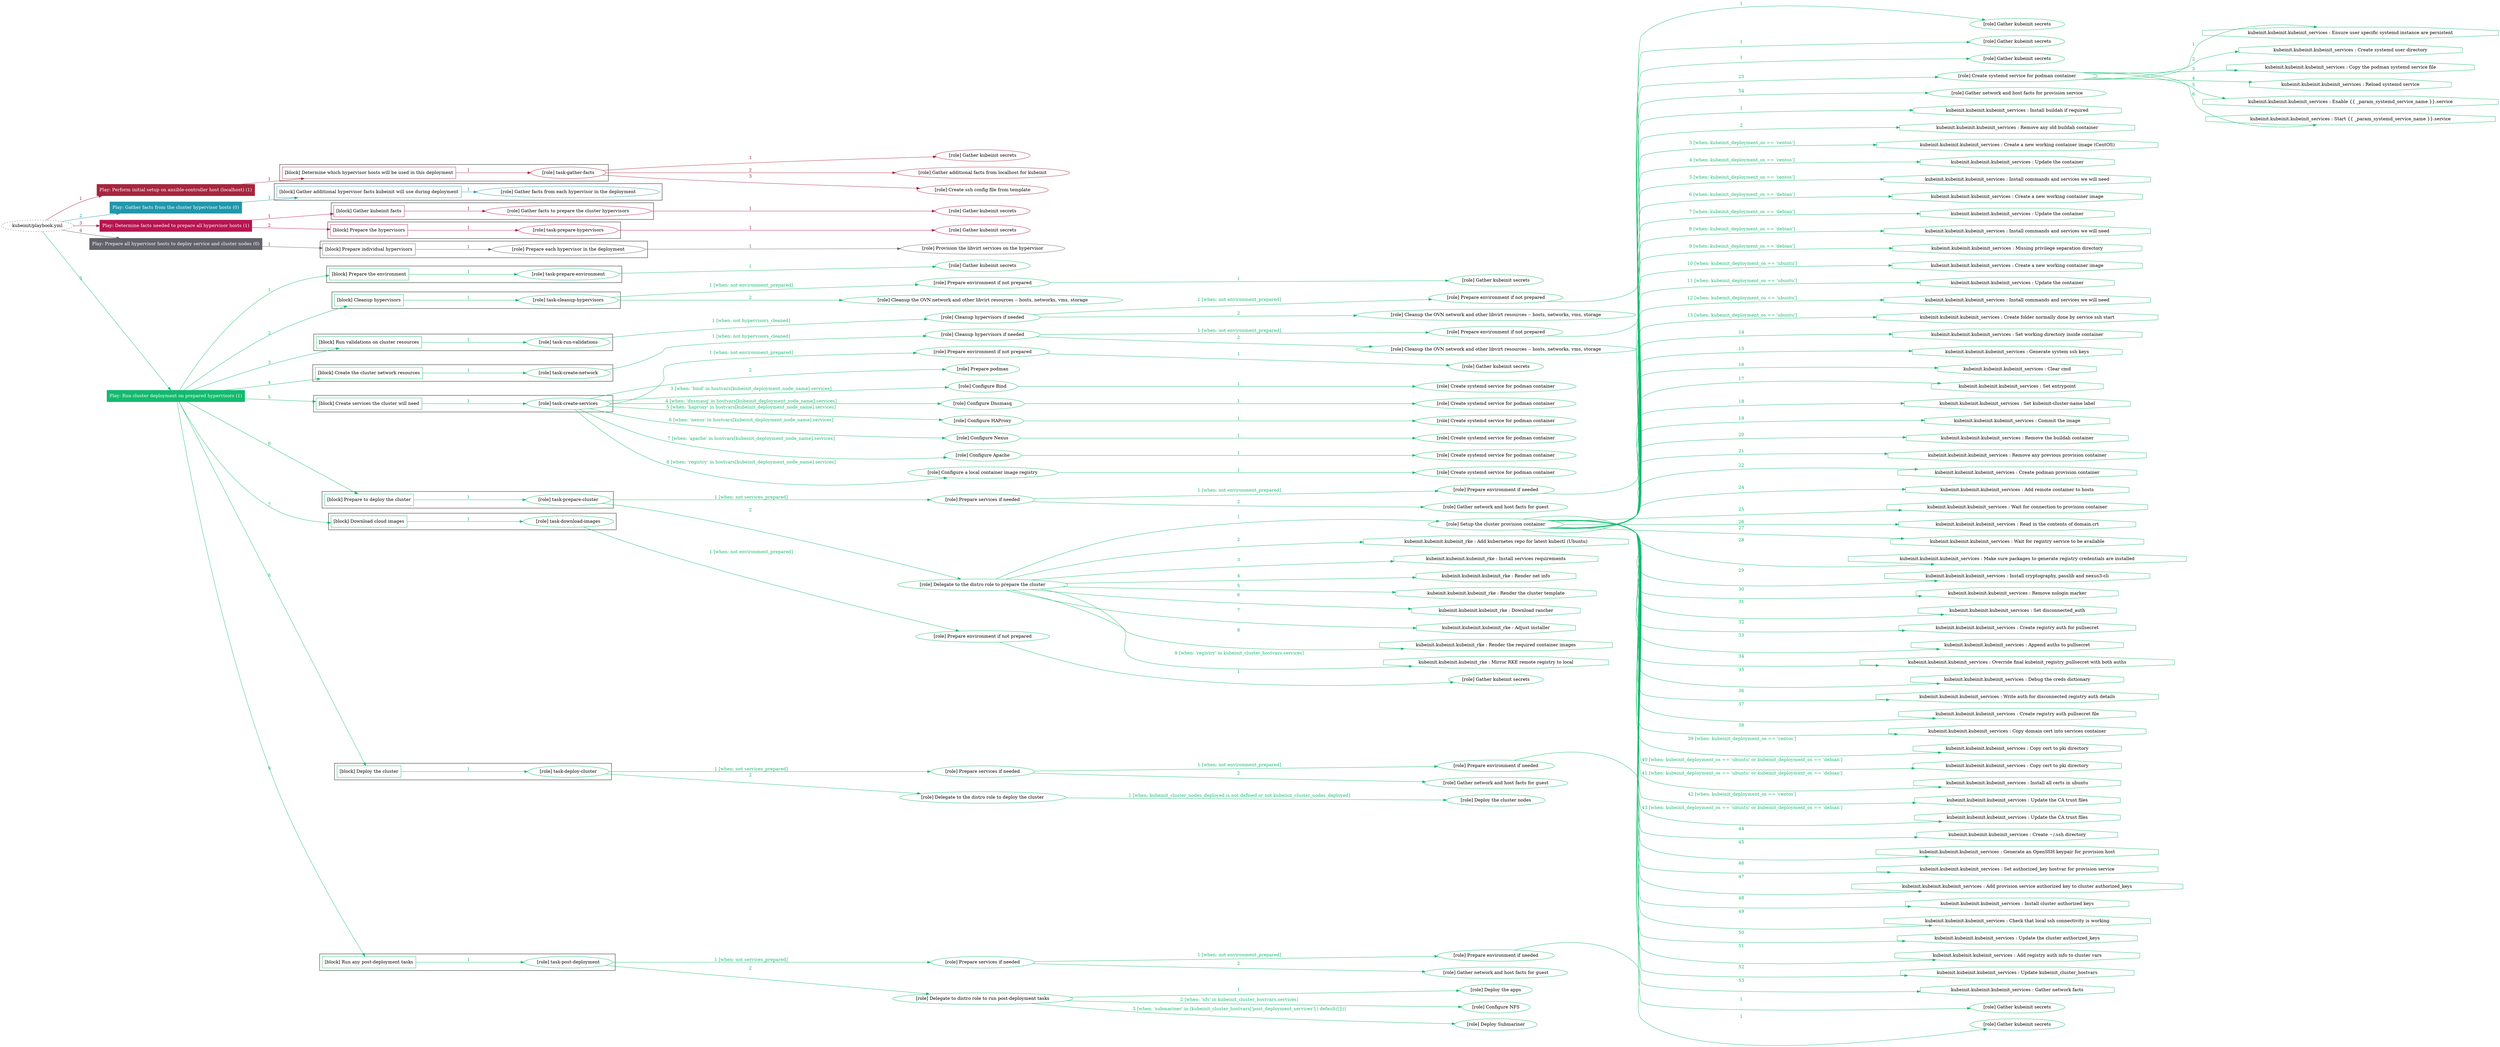 digraph {
	graph [concentrate=true ordering=in rankdir=LR ratio=fill]
	edge [esep=5 sep=10]
	"kubeinit/playbook.yml" [URL="/home/runner/work/kubeinit/kubeinit/kubeinit/playbook.yml" id=playbook_aaa9854e style=dotted]
	play_dc6d5098 [label="Play: Perform initial setup on ansible-controller host (localhost) (1)" URL="/home/runner/work/kubeinit/kubeinit/kubeinit/playbook.yml" color="#a6263f" fontcolor="#ffffff" id=play_dc6d5098 shape=box style=filled tooltip=localhost]
	"kubeinit/playbook.yml" -> play_dc6d5098 [label="1 " color="#a6263f" fontcolor="#a6263f" id=edge_560203e4 labeltooltip="1 " tooltip="1 "]
	subgraph "Gather kubeinit secrets" {
		role_f3a44edd [label="[role] Gather kubeinit secrets" URL="/home/runner/.ansible/collections/ansible_collections/kubeinit/kubeinit/roles/kubeinit_prepare/tasks/build_hypervisors_group.yml" color="#a6263f" id=role_f3a44edd tooltip="Gather kubeinit secrets"]
	}
	subgraph "Gather additional facts from localhost for kubeinit" {
		role_c6a22892 [label="[role] Gather additional facts from localhost for kubeinit" URL="/home/runner/.ansible/collections/ansible_collections/kubeinit/kubeinit/roles/kubeinit_prepare/tasks/build_hypervisors_group.yml" color="#a6263f" id=role_c6a22892 tooltip="Gather additional facts from localhost for kubeinit"]
	}
	subgraph "Create ssh config file from template" {
		role_52f09333 [label="[role] Create ssh config file from template" URL="/home/runner/.ansible/collections/ansible_collections/kubeinit/kubeinit/roles/kubeinit_prepare/tasks/build_hypervisors_group.yml" color="#a6263f" id=role_52f09333 tooltip="Create ssh config file from template"]
	}
	subgraph "task-gather-facts" {
		role_fb6d9638 [label="[role] task-gather-facts" URL="/home/runner/work/kubeinit/kubeinit/kubeinit/playbook.yml" color="#a6263f" id=role_fb6d9638 tooltip="task-gather-facts"]
		role_fb6d9638 -> role_f3a44edd [label="1 " color="#a6263f" fontcolor="#a6263f" id=edge_d9abfdb2 labeltooltip="1 " tooltip="1 "]
		role_fb6d9638 -> role_c6a22892 [label="2 " color="#a6263f" fontcolor="#a6263f" id=edge_775f57cd labeltooltip="2 " tooltip="2 "]
		role_fb6d9638 -> role_52f09333 [label="3 " color="#a6263f" fontcolor="#a6263f" id=edge_076182fa labeltooltip="3 " tooltip="3 "]
	}
	subgraph "Play: Perform initial setup on ansible-controller host (localhost) (1)" {
		play_dc6d5098 -> block_8a58487f [label=1 color="#a6263f" fontcolor="#a6263f" id=edge_7e15333d labeltooltip=1 tooltip=1]
		subgraph cluster_block_8a58487f {
			block_8a58487f [label="[block] Determine which hypervisor hosts will be used in this deployment" URL="/home/runner/work/kubeinit/kubeinit/kubeinit/playbook.yml" color="#a6263f" id=block_8a58487f labeltooltip="Determine which hypervisor hosts will be used in this deployment" shape=box tooltip="Determine which hypervisor hosts will be used in this deployment"]
			block_8a58487f -> role_fb6d9638 [label="1 " color="#a6263f" fontcolor="#a6263f" id=edge_69e8e19e labeltooltip="1 " tooltip="1 "]
		}
	}
	play_621ebdba [label="Play: Gather facts from the cluster hypervisor hosts (0)" URL="/home/runner/work/kubeinit/kubeinit/kubeinit/playbook.yml" color="#2097ac" fontcolor="#ffffff" id=play_621ebdba shape=box style=filled tooltip="Play: Gather facts from the cluster hypervisor hosts (0)"]
	"kubeinit/playbook.yml" -> play_621ebdba [label="2 " color="#2097ac" fontcolor="#2097ac" id=edge_62d742db labeltooltip="2 " tooltip="2 "]
	subgraph "Gather facts from each hypervisor in the deployment" {
		role_e8cf584d [label="[role] Gather facts from each hypervisor in the deployment" URL="/home/runner/work/kubeinit/kubeinit/kubeinit/playbook.yml" color="#2097ac" id=role_e8cf584d tooltip="Gather facts from each hypervisor in the deployment"]
	}
	subgraph "Play: Gather facts from the cluster hypervisor hosts (0)" {
		play_621ebdba -> block_853b7c61 [label=1 color="#2097ac" fontcolor="#2097ac" id=edge_fecb9f42 labeltooltip=1 tooltip=1]
		subgraph cluster_block_853b7c61 {
			block_853b7c61 [label="[block] Gather additional hypervisor facts kubeinit will use during deployment" URL="/home/runner/work/kubeinit/kubeinit/kubeinit/playbook.yml" color="#2097ac" id=block_853b7c61 labeltooltip="Gather additional hypervisor facts kubeinit will use during deployment" shape=box tooltip="Gather additional hypervisor facts kubeinit will use during deployment"]
			block_853b7c61 -> role_e8cf584d [label="1 " color="#2097ac" fontcolor="#2097ac" id=edge_0beb6c33 labeltooltip="1 " tooltip="1 "]
		}
	}
	play_1885bc85 [label="Play: Determine facts needed to prepare all hypervisor hosts (1)" URL="/home/runner/work/kubeinit/kubeinit/kubeinit/playbook.yml" color="#b71550" fontcolor="#ffffff" id=play_1885bc85 shape=box style=filled tooltip=localhost]
	"kubeinit/playbook.yml" -> play_1885bc85 [label="3 " color="#b71550" fontcolor="#b71550" id=edge_24f7ccd9 labeltooltip="3 " tooltip="3 "]
	subgraph "Gather kubeinit secrets" {
		role_0bb2e654 [label="[role] Gather kubeinit secrets" URL="/home/runner/.ansible/collections/ansible_collections/kubeinit/kubeinit/roles/kubeinit_prepare/tasks/gather_kubeinit_facts.yml" color="#b71550" id=role_0bb2e654 tooltip="Gather kubeinit secrets"]
	}
	subgraph "Gather facts to prepare the cluster hypervisors" {
		role_603573a9 [label="[role] Gather facts to prepare the cluster hypervisors" URL="/home/runner/work/kubeinit/kubeinit/kubeinit/playbook.yml" color="#b71550" id=role_603573a9 tooltip="Gather facts to prepare the cluster hypervisors"]
		role_603573a9 -> role_0bb2e654 [label="1 " color="#b71550" fontcolor="#b71550" id=edge_f051d131 labeltooltip="1 " tooltip="1 "]
	}
	subgraph "Gather kubeinit secrets" {
		role_7385b759 [label="[role] Gather kubeinit secrets" URL="/home/runner/.ansible/collections/ansible_collections/kubeinit/kubeinit/roles/kubeinit_prepare/tasks/gather_kubeinit_facts.yml" color="#b71550" id=role_7385b759 tooltip="Gather kubeinit secrets"]
	}
	subgraph "task-prepare-hypervisors" {
		role_d2894833 [label="[role] task-prepare-hypervisors" URL="/home/runner/work/kubeinit/kubeinit/kubeinit/playbook.yml" color="#b71550" id=role_d2894833 tooltip="task-prepare-hypervisors"]
		role_d2894833 -> role_7385b759 [label="1 " color="#b71550" fontcolor="#b71550" id=edge_44091d17 labeltooltip="1 " tooltip="1 "]
	}
	subgraph "Play: Determine facts needed to prepare all hypervisor hosts (1)" {
		play_1885bc85 -> block_e6b7a5f3 [label=1 color="#b71550" fontcolor="#b71550" id=edge_b7c6adfc labeltooltip=1 tooltip=1]
		subgraph cluster_block_e6b7a5f3 {
			block_e6b7a5f3 [label="[block] Gather kubeinit facts" URL="/home/runner/work/kubeinit/kubeinit/kubeinit/playbook.yml" color="#b71550" id=block_e6b7a5f3 labeltooltip="Gather kubeinit facts" shape=box tooltip="Gather kubeinit facts"]
			block_e6b7a5f3 -> role_603573a9 [label="1 " color="#b71550" fontcolor="#b71550" id=edge_ea826f75 labeltooltip="1 " tooltip="1 "]
		}
		play_1885bc85 -> block_75d1126f [label=2 color="#b71550" fontcolor="#b71550" id=edge_15e04af8 labeltooltip=2 tooltip=2]
		subgraph cluster_block_75d1126f {
			block_75d1126f [label="[block] Prepare the hypervisors" URL="/home/runner/work/kubeinit/kubeinit/kubeinit/playbook.yml" color="#b71550" id=block_75d1126f labeltooltip="Prepare the hypervisors" shape=box tooltip="Prepare the hypervisors"]
			block_75d1126f -> role_d2894833 [label="1 " color="#b71550" fontcolor="#b71550" id=edge_12e35915 labeltooltip="1 " tooltip="1 "]
		}
	}
	play_758581a5 [label="Play: Prepare all hypervisor hosts to deploy service and cluster nodes (0)" URL="/home/runner/work/kubeinit/kubeinit/kubeinit/playbook.yml" color="#62626a" fontcolor="#ffffff" id=play_758581a5 shape=box style=filled tooltip="Play: Prepare all hypervisor hosts to deploy service and cluster nodes (0)"]
	"kubeinit/playbook.yml" -> play_758581a5 [label="4 " color="#62626a" fontcolor="#62626a" id=edge_b94e8a25 labeltooltip="4 " tooltip="4 "]
	subgraph "Provision the libvirt services on the hypervisor" {
		role_af5a56b1 [label="[role] Provision the libvirt services on the hypervisor" URL="/home/runner/.ansible/collections/ansible_collections/kubeinit/kubeinit/roles/kubeinit_prepare/tasks/prepare_hypervisor.yml" color="#62626a" id=role_af5a56b1 tooltip="Provision the libvirt services on the hypervisor"]
	}
	subgraph "Prepare each hypervisor in the deployment" {
		role_7b6a4284 [label="[role] Prepare each hypervisor in the deployment" URL="/home/runner/work/kubeinit/kubeinit/kubeinit/playbook.yml" color="#62626a" id=role_7b6a4284 tooltip="Prepare each hypervisor in the deployment"]
		role_7b6a4284 -> role_af5a56b1 [label="1 " color="#62626a" fontcolor="#62626a" id=edge_503e8409 labeltooltip="1 " tooltip="1 "]
	}
	subgraph "Play: Prepare all hypervisor hosts to deploy service and cluster nodes (0)" {
		play_758581a5 -> block_d1a93db4 [label=1 color="#62626a" fontcolor="#62626a" id=edge_da699bba labeltooltip=1 tooltip=1]
		subgraph cluster_block_d1a93db4 {
			block_d1a93db4 [label="[block] Prepare individual hypervisors" URL="/home/runner/work/kubeinit/kubeinit/kubeinit/playbook.yml" color="#62626a" id=block_d1a93db4 labeltooltip="Prepare individual hypervisors" shape=box tooltip="Prepare individual hypervisors"]
			block_d1a93db4 -> role_7b6a4284 [label="1 " color="#62626a" fontcolor="#62626a" id=edge_63f45641 labeltooltip="1 " tooltip="1 "]
		}
	}
	play_bdf94be2 [label="Play: Run cluster deployment on prepared hypervisors (1)" URL="/home/runner/work/kubeinit/kubeinit/kubeinit/playbook.yml" color="#12ba6d" fontcolor="#ffffff" id=play_bdf94be2 shape=box style=filled tooltip=localhost]
	"kubeinit/playbook.yml" -> play_bdf94be2 [label="5 " color="#12ba6d" fontcolor="#12ba6d" id=edge_1a8ae8a3 labeltooltip="5 " tooltip="5 "]
	subgraph "Gather kubeinit secrets" {
		role_2a4d5b16 [label="[role] Gather kubeinit secrets" URL="/home/runner/.ansible/collections/ansible_collections/kubeinit/kubeinit/roles/kubeinit_prepare/tasks/gather_kubeinit_facts.yml" color="#12ba6d" id=role_2a4d5b16 tooltip="Gather kubeinit secrets"]
	}
	subgraph "task-prepare-environment" {
		role_70d8e6fc [label="[role] task-prepare-environment" URL="/home/runner/work/kubeinit/kubeinit/kubeinit/playbook.yml" color="#12ba6d" id=role_70d8e6fc tooltip="task-prepare-environment"]
		role_70d8e6fc -> role_2a4d5b16 [label="1 " color="#12ba6d" fontcolor="#12ba6d" id=edge_07588a73 labeltooltip="1 " tooltip="1 "]
	}
	subgraph "Gather kubeinit secrets" {
		role_50569a23 [label="[role] Gather kubeinit secrets" URL="/home/runner/.ansible/collections/ansible_collections/kubeinit/kubeinit/roles/kubeinit_prepare/tasks/gather_kubeinit_facts.yml" color="#12ba6d" id=role_50569a23 tooltip="Gather kubeinit secrets"]
	}
	subgraph "Prepare environment if not prepared" {
		role_11457262 [label="[role] Prepare environment if not prepared" URL="/home/runner/.ansible/collections/ansible_collections/kubeinit/kubeinit/roles/kubeinit_prepare/tasks/cleanup_hypervisors.yml" color="#12ba6d" id=role_11457262 tooltip="Prepare environment if not prepared"]
		role_11457262 -> role_50569a23 [label="1 " color="#12ba6d" fontcolor="#12ba6d" id=edge_76188276 labeltooltip="1 " tooltip="1 "]
	}
	subgraph "Cleanup the OVN network and other libvirt resources -- hosts, networks, vms, storage" {
		role_2d165c75 [label="[role] Cleanup the OVN network and other libvirt resources -- hosts, networks, vms, storage" URL="/home/runner/.ansible/collections/ansible_collections/kubeinit/kubeinit/roles/kubeinit_prepare/tasks/cleanup_hypervisors.yml" color="#12ba6d" id=role_2d165c75 tooltip="Cleanup the OVN network and other libvirt resources -- hosts, networks, vms, storage"]
	}
	subgraph "task-cleanup-hypervisors" {
		role_5224e436 [label="[role] task-cleanup-hypervisors" URL="/home/runner/work/kubeinit/kubeinit/kubeinit/playbook.yml" color="#12ba6d" id=role_5224e436 tooltip="task-cleanup-hypervisors"]
		role_5224e436 -> role_11457262 [label="1 [when: not environment_prepared]" color="#12ba6d" fontcolor="#12ba6d" id=edge_a726d792 labeltooltip="1 [when: not environment_prepared]" tooltip="1 [when: not environment_prepared]"]
		role_5224e436 -> role_2d165c75 [label="2 " color="#12ba6d" fontcolor="#12ba6d" id=edge_71dcbe22 labeltooltip="2 " tooltip="2 "]
	}
	subgraph "Gather kubeinit secrets" {
		role_0549ba01 [label="[role] Gather kubeinit secrets" URL="/home/runner/.ansible/collections/ansible_collections/kubeinit/kubeinit/roles/kubeinit_prepare/tasks/gather_kubeinit_facts.yml" color="#12ba6d" id=role_0549ba01 tooltip="Gather kubeinit secrets"]
	}
	subgraph "Prepare environment if not prepared" {
		role_7490b757 [label="[role] Prepare environment if not prepared" URL="/home/runner/.ansible/collections/ansible_collections/kubeinit/kubeinit/roles/kubeinit_prepare/tasks/cleanup_hypervisors.yml" color="#12ba6d" id=role_7490b757 tooltip="Prepare environment if not prepared"]
		role_7490b757 -> role_0549ba01 [label="1 " color="#12ba6d" fontcolor="#12ba6d" id=edge_274db703 labeltooltip="1 " tooltip="1 "]
	}
	subgraph "Cleanup the OVN network and other libvirt resources -- hosts, networks, vms, storage" {
		role_f1aa65e1 [label="[role] Cleanup the OVN network and other libvirt resources -- hosts, networks, vms, storage" URL="/home/runner/.ansible/collections/ansible_collections/kubeinit/kubeinit/roles/kubeinit_prepare/tasks/cleanup_hypervisors.yml" color="#12ba6d" id=role_f1aa65e1 tooltip="Cleanup the OVN network and other libvirt resources -- hosts, networks, vms, storage"]
	}
	subgraph "Cleanup hypervisors if needed" {
		role_2085a5cb [label="[role] Cleanup hypervisors if needed" URL="/home/runner/.ansible/collections/ansible_collections/kubeinit/kubeinit/roles/kubeinit_validations/tasks/main.yml" color="#12ba6d" id=role_2085a5cb tooltip="Cleanup hypervisors if needed"]
		role_2085a5cb -> role_7490b757 [label="1 [when: not environment_prepared]" color="#12ba6d" fontcolor="#12ba6d" id=edge_3f77e236 labeltooltip="1 [when: not environment_prepared]" tooltip="1 [when: not environment_prepared]"]
		role_2085a5cb -> role_f1aa65e1 [label="2 " color="#12ba6d" fontcolor="#12ba6d" id=edge_fc04eb50 labeltooltip="2 " tooltip="2 "]
	}
	subgraph "task-run-validations" {
		role_ccad28d9 [label="[role] task-run-validations" URL="/home/runner/work/kubeinit/kubeinit/kubeinit/playbook.yml" color="#12ba6d" id=role_ccad28d9 tooltip="task-run-validations"]
		role_ccad28d9 -> role_2085a5cb [label="1 [when: not hypervisors_cleaned]" color="#12ba6d" fontcolor="#12ba6d" id=edge_74a6933c labeltooltip="1 [when: not hypervisors_cleaned]" tooltip="1 [when: not hypervisors_cleaned]"]
	}
	subgraph "Gather kubeinit secrets" {
		role_8cd383d5 [label="[role] Gather kubeinit secrets" URL="/home/runner/.ansible/collections/ansible_collections/kubeinit/kubeinit/roles/kubeinit_prepare/tasks/gather_kubeinit_facts.yml" color="#12ba6d" id=role_8cd383d5 tooltip="Gather kubeinit secrets"]
	}
	subgraph "Prepare environment if not prepared" {
		role_3952cd26 [label="[role] Prepare environment if not prepared" URL="/home/runner/.ansible/collections/ansible_collections/kubeinit/kubeinit/roles/kubeinit_prepare/tasks/cleanup_hypervisors.yml" color="#12ba6d" id=role_3952cd26 tooltip="Prepare environment if not prepared"]
		role_3952cd26 -> role_8cd383d5 [label="1 " color="#12ba6d" fontcolor="#12ba6d" id=edge_7769cbef labeltooltip="1 " tooltip="1 "]
	}
	subgraph "Cleanup the OVN network and other libvirt resources -- hosts, networks, vms, storage" {
		role_6c144006 [label="[role] Cleanup the OVN network and other libvirt resources -- hosts, networks, vms, storage" URL="/home/runner/.ansible/collections/ansible_collections/kubeinit/kubeinit/roles/kubeinit_prepare/tasks/cleanup_hypervisors.yml" color="#12ba6d" id=role_6c144006 tooltip="Cleanup the OVN network and other libvirt resources -- hosts, networks, vms, storage"]
	}
	subgraph "Cleanup hypervisors if needed" {
		role_d46d4a6a [label="[role] Cleanup hypervisors if needed" URL="/home/runner/.ansible/collections/ansible_collections/kubeinit/kubeinit/roles/kubeinit_libvirt/tasks/create_network.yml" color="#12ba6d" id=role_d46d4a6a tooltip="Cleanup hypervisors if needed"]
		role_d46d4a6a -> role_3952cd26 [label="1 [when: not environment_prepared]" color="#12ba6d" fontcolor="#12ba6d" id=edge_5c490a85 labeltooltip="1 [when: not environment_prepared]" tooltip="1 [when: not environment_prepared]"]
		role_d46d4a6a -> role_6c144006 [label="2 " color="#12ba6d" fontcolor="#12ba6d" id=edge_26553928 labeltooltip="2 " tooltip="2 "]
	}
	subgraph "task-create-network" {
		role_5fbf0035 [label="[role] task-create-network" URL="/home/runner/work/kubeinit/kubeinit/kubeinit/playbook.yml" color="#12ba6d" id=role_5fbf0035 tooltip="task-create-network"]
		role_5fbf0035 -> role_d46d4a6a [label="1 [when: not hypervisors_cleaned]" color="#12ba6d" fontcolor="#12ba6d" id=edge_b2e9b37f labeltooltip="1 [when: not hypervisors_cleaned]" tooltip="1 [when: not hypervisors_cleaned]"]
	}
	subgraph "Gather kubeinit secrets" {
		role_1c3fe89e [label="[role] Gather kubeinit secrets" URL="/home/runner/.ansible/collections/ansible_collections/kubeinit/kubeinit/roles/kubeinit_prepare/tasks/gather_kubeinit_facts.yml" color="#12ba6d" id=role_1c3fe89e tooltip="Gather kubeinit secrets"]
	}
	subgraph "Prepare environment if not prepared" {
		role_14325311 [label="[role] Prepare environment if not prepared" URL="/home/runner/.ansible/collections/ansible_collections/kubeinit/kubeinit/roles/kubeinit_services/tasks/main.yml" color="#12ba6d" id=role_14325311 tooltip="Prepare environment if not prepared"]
		role_14325311 -> role_1c3fe89e [label="1 " color="#12ba6d" fontcolor="#12ba6d" id=edge_cca86582 labeltooltip="1 " tooltip="1 "]
	}
	subgraph "Prepare podman" {
		role_285c3dd9 [label="[role] Prepare podman" URL="/home/runner/.ansible/collections/ansible_collections/kubeinit/kubeinit/roles/kubeinit_services/tasks/00_create_service_pod.yml" color="#12ba6d" id=role_285c3dd9 tooltip="Prepare podman"]
	}
	subgraph "Create systemd service for podman container" {
		role_caa6fb09 [label="[role] Create systemd service for podman container" URL="/home/runner/.ansible/collections/ansible_collections/kubeinit/kubeinit/roles/kubeinit_bind/tasks/main.yml" color="#12ba6d" id=role_caa6fb09 tooltip="Create systemd service for podman container"]
	}
	subgraph "Configure Bind" {
		role_7dd9f118 [label="[role] Configure Bind" URL="/home/runner/.ansible/collections/ansible_collections/kubeinit/kubeinit/roles/kubeinit_services/tasks/start_services_containers.yml" color="#12ba6d" id=role_7dd9f118 tooltip="Configure Bind"]
		role_7dd9f118 -> role_caa6fb09 [label="1 " color="#12ba6d" fontcolor="#12ba6d" id=edge_34b38029 labeltooltip="1 " tooltip="1 "]
	}
	subgraph "Create systemd service for podman container" {
		role_bc5ac392 [label="[role] Create systemd service for podman container" URL="/home/runner/.ansible/collections/ansible_collections/kubeinit/kubeinit/roles/kubeinit_dnsmasq/tasks/main.yml" color="#12ba6d" id=role_bc5ac392 tooltip="Create systemd service for podman container"]
	}
	subgraph "Configure Dnsmasq" {
		role_9840e47d [label="[role] Configure Dnsmasq" URL="/home/runner/.ansible/collections/ansible_collections/kubeinit/kubeinit/roles/kubeinit_services/tasks/start_services_containers.yml" color="#12ba6d" id=role_9840e47d tooltip="Configure Dnsmasq"]
		role_9840e47d -> role_bc5ac392 [label="1 " color="#12ba6d" fontcolor="#12ba6d" id=edge_c7287225 labeltooltip="1 " tooltip="1 "]
	}
	subgraph "Create systemd service for podman container" {
		role_df149b67 [label="[role] Create systemd service for podman container" URL="/home/runner/.ansible/collections/ansible_collections/kubeinit/kubeinit/roles/kubeinit_haproxy/tasks/main.yml" color="#12ba6d" id=role_df149b67 tooltip="Create systemd service for podman container"]
	}
	subgraph "Configure HAProxy" {
		role_e41b3e04 [label="[role] Configure HAProxy" URL="/home/runner/.ansible/collections/ansible_collections/kubeinit/kubeinit/roles/kubeinit_services/tasks/start_services_containers.yml" color="#12ba6d" id=role_e41b3e04 tooltip="Configure HAProxy"]
		role_e41b3e04 -> role_df149b67 [label="1 " color="#12ba6d" fontcolor="#12ba6d" id=edge_16b3bf3b labeltooltip="1 " tooltip="1 "]
	}
	subgraph "Create systemd service for podman container" {
		role_1c3be9d0 [label="[role] Create systemd service for podman container" URL="/home/runner/.ansible/collections/ansible_collections/kubeinit/kubeinit/roles/kubeinit_nexus/tasks/main.yml" color="#12ba6d" id=role_1c3be9d0 tooltip="Create systemd service for podman container"]
	}
	subgraph "Configure Nexus" {
		role_b3e6b246 [label="[role] Configure Nexus" URL="/home/runner/.ansible/collections/ansible_collections/kubeinit/kubeinit/roles/kubeinit_services/tasks/start_services_containers.yml" color="#12ba6d" id=role_b3e6b246 tooltip="Configure Nexus"]
		role_b3e6b246 -> role_1c3be9d0 [label="1 " color="#12ba6d" fontcolor="#12ba6d" id=edge_ef265d09 labeltooltip="1 " tooltip="1 "]
	}
	subgraph "Create systemd service for podman container" {
		role_0f69895b [label="[role] Create systemd service for podman container" URL="/home/runner/.ansible/collections/ansible_collections/kubeinit/kubeinit/roles/kubeinit_apache/tasks/main.yml" color="#12ba6d" id=role_0f69895b tooltip="Create systemd service for podman container"]
	}
	subgraph "Configure Apache" {
		role_e2bf84f7 [label="[role] Configure Apache" URL="/home/runner/.ansible/collections/ansible_collections/kubeinit/kubeinit/roles/kubeinit_services/tasks/start_services_containers.yml" color="#12ba6d" id=role_e2bf84f7 tooltip="Configure Apache"]
		role_e2bf84f7 -> role_0f69895b [label="1 " color="#12ba6d" fontcolor="#12ba6d" id=edge_c6080287 labeltooltip="1 " tooltip="1 "]
	}
	subgraph "Create systemd service for podman container" {
		role_e609c3e6 [label="[role] Create systemd service for podman container" URL="/home/runner/.ansible/collections/ansible_collections/kubeinit/kubeinit/roles/kubeinit_registry/tasks/main.yml" color="#12ba6d" id=role_e609c3e6 tooltip="Create systemd service for podman container"]
	}
	subgraph "Configure a local container image registry" {
		role_a5af2d3b [label="[role] Configure a local container image registry" URL="/home/runner/.ansible/collections/ansible_collections/kubeinit/kubeinit/roles/kubeinit_services/tasks/start_services_containers.yml" color="#12ba6d" id=role_a5af2d3b tooltip="Configure a local container image registry"]
		role_a5af2d3b -> role_e609c3e6 [label="1 " color="#12ba6d" fontcolor="#12ba6d" id=edge_9689e1d3 labeltooltip="1 " tooltip="1 "]
	}
	subgraph "task-create-services" {
		role_481e6303 [label="[role] task-create-services" URL="/home/runner/work/kubeinit/kubeinit/kubeinit/playbook.yml" color="#12ba6d" id=role_481e6303 tooltip="task-create-services"]
		role_481e6303 -> role_14325311 [label="1 [when: not environment_prepared]" color="#12ba6d" fontcolor="#12ba6d" id=edge_0e97d826 labeltooltip="1 [when: not environment_prepared]" tooltip="1 [when: not environment_prepared]"]
		role_481e6303 -> role_285c3dd9 [label="2 " color="#12ba6d" fontcolor="#12ba6d" id=edge_5d4587cb labeltooltip="2 " tooltip="2 "]
		role_481e6303 -> role_7dd9f118 [label="3 [when: 'bind' in hostvars[kubeinit_deployment_node_name].services]" color="#12ba6d" fontcolor="#12ba6d" id=edge_66387717 labeltooltip="3 [when: 'bind' in hostvars[kubeinit_deployment_node_name].services]" tooltip="3 [when: 'bind' in hostvars[kubeinit_deployment_node_name].services]"]
		role_481e6303 -> role_9840e47d [label="4 [when: 'dnsmasq' in hostvars[kubeinit_deployment_node_name].services]" color="#12ba6d" fontcolor="#12ba6d" id=edge_610c3317 labeltooltip="4 [when: 'dnsmasq' in hostvars[kubeinit_deployment_node_name].services]" tooltip="4 [when: 'dnsmasq' in hostvars[kubeinit_deployment_node_name].services]"]
		role_481e6303 -> role_e41b3e04 [label="5 [when: 'haproxy' in hostvars[kubeinit_deployment_node_name].services]" color="#12ba6d" fontcolor="#12ba6d" id=edge_84160aab labeltooltip="5 [when: 'haproxy' in hostvars[kubeinit_deployment_node_name].services]" tooltip="5 [when: 'haproxy' in hostvars[kubeinit_deployment_node_name].services]"]
		role_481e6303 -> role_b3e6b246 [label="6 [when: 'nexus' in hostvars[kubeinit_deployment_node_name].services]" color="#12ba6d" fontcolor="#12ba6d" id=edge_de97c85c labeltooltip="6 [when: 'nexus' in hostvars[kubeinit_deployment_node_name].services]" tooltip="6 [when: 'nexus' in hostvars[kubeinit_deployment_node_name].services]"]
		role_481e6303 -> role_e2bf84f7 [label="7 [when: 'apache' in hostvars[kubeinit_deployment_node_name].services]" color="#12ba6d" fontcolor="#12ba6d" id=edge_ea7ee94b labeltooltip="7 [when: 'apache' in hostvars[kubeinit_deployment_node_name].services]" tooltip="7 [when: 'apache' in hostvars[kubeinit_deployment_node_name].services]"]
		role_481e6303 -> role_a5af2d3b [label="8 [when: 'registry' in hostvars[kubeinit_deployment_node_name].services]" color="#12ba6d" fontcolor="#12ba6d" id=edge_b3d1eea5 labeltooltip="8 [when: 'registry' in hostvars[kubeinit_deployment_node_name].services]" tooltip="8 [when: 'registry' in hostvars[kubeinit_deployment_node_name].services]"]
	}
	subgraph "Gather kubeinit secrets" {
		role_d88e3088 [label="[role] Gather kubeinit secrets" URL="/home/runner/.ansible/collections/ansible_collections/kubeinit/kubeinit/roles/kubeinit_prepare/tasks/gather_kubeinit_facts.yml" color="#12ba6d" id=role_d88e3088 tooltip="Gather kubeinit secrets"]
	}
	subgraph "Prepare environment if needed" {
		role_b52392e3 [label="[role] Prepare environment if needed" URL="/home/runner/.ansible/collections/ansible_collections/kubeinit/kubeinit/roles/kubeinit_services/tasks/prepare_services.yml" color="#12ba6d" id=role_b52392e3 tooltip="Prepare environment if needed"]
		role_b52392e3 -> role_d88e3088 [label="1 " color="#12ba6d" fontcolor="#12ba6d" id=edge_19bd4ac9 labeltooltip="1 " tooltip="1 "]
	}
	subgraph "Gather network and host facts for guest" {
		role_cc09ecba [label="[role] Gather network and host facts for guest" URL="/home/runner/.ansible/collections/ansible_collections/kubeinit/kubeinit/roles/kubeinit_services/tasks/prepare_services.yml" color="#12ba6d" id=role_cc09ecba tooltip="Gather network and host facts for guest"]
	}
	subgraph "Prepare services if needed" {
		role_3f7eb19a [label="[role] Prepare services if needed" URL="/home/runner/.ansible/collections/ansible_collections/kubeinit/kubeinit/roles/kubeinit_prepare/tasks/prepare_cluster.yml" color="#12ba6d" id=role_3f7eb19a tooltip="Prepare services if needed"]
		role_3f7eb19a -> role_b52392e3 [label="1 [when: not environment_prepared]" color="#12ba6d" fontcolor="#12ba6d" id=edge_89f40e16 labeltooltip="1 [when: not environment_prepared]" tooltip="1 [when: not environment_prepared]"]
		role_3f7eb19a -> role_cc09ecba [label="2 " color="#12ba6d" fontcolor="#12ba6d" id=edge_0e72dcfc labeltooltip="2 " tooltip="2 "]
	}
	subgraph "Create systemd service for podman container" {
		role_98ed9efe [label="[role] Create systemd service for podman container" URL="/home/runner/.ansible/collections/ansible_collections/kubeinit/kubeinit/roles/kubeinit_services/tasks/create_provision_container.yml" color="#12ba6d" id=role_98ed9efe tooltip="Create systemd service for podman container"]
		task_664252fd [label="kubeinit.kubeinit.kubeinit_services : Ensure user specific systemd instance are persistent" URL="/home/runner/.ansible/collections/ansible_collections/kubeinit/kubeinit/roles/kubeinit_services/tasks/create_managed_service.yml" color="#12ba6d" id=task_664252fd shape=octagon tooltip="kubeinit.kubeinit.kubeinit_services : Ensure user specific systemd instance are persistent"]
		role_98ed9efe -> task_664252fd [label="1 " color="#12ba6d" fontcolor="#12ba6d" id=edge_7c8e5f39 labeltooltip="1 " tooltip="1 "]
		task_dd70a12e [label="kubeinit.kubeinit.kubeinit_services : Create systemd user directory" URL="/home/runner/.ansible/collections/ansible_collections/kubeinit/kubeinit/roles/kubeinit_services/tasks/create_managed_service.yml" color="#12ba6d" id=task_dd70a12e shape=octagon tooltip="kubeinit.kubeinit.kubeinit_services : Create systemd user directory"]
		role_98ed9efe -> task_dd70a12e [label="2 " color="#12ba6d" fontcolor="#12ba6d" id=edge_d34e124b labeltooltip="2 " tooltip="2 "]
		task_b23a3d7a [label="kubeinit.kubeinit.kubeinit_services : Copy the podman systemd service file" URL="/home/runner/.ansible/collections/ansible_collections/kubeinit/kubeinit/roles/kubeinit_services/tasks/create_managed_service.yml" color="#12ba6d" id=task_b23a3d7a shape=octagon tooltip="kubeinit.kubeinit.kubeinit_services : Copy the podman systemd service file"]
		role_98ed9efe -> task_b23a3d7a [label="3 " color="#12ba6d" fontcolor="#12ba6d" id=edge_b8cd9d73 labeltooltip="3 " tooltip="3 "]
		task_d5edd85b [label="kubeinit.kubeinit.kubeinit_services : Reload systemd service" URL="/home/runner/.ansible/collections/ansible_collections/kubeinit/kubeinit/roles/kubeinit_services/tasks/create_managed_service.yml" color="#12ba6d" id=task_d5edd85b shape=octagon tooltip="kubeinit.kubeinit.kubeinit_services : Reload systemd service"]
		role_98ed9efe -> task_d5edd85b [label="4 " color="#12ba6d" fontcolor="#12ba6d" id=edge_51249e1e labeltooltip="4 " tooltip="4 "]
		task_0344e620 [label="kubeinit.kubeinit.kubeinit_services : Enable {{ _param_systemd_service_name }}.service" URL="/home/runner/.ansible/collections/ansible_collections/kubeinit/kubeinit/roles/kubeinit_services/tasks/create_managed_service.yml" color="#12ba6d" id=task_0344e620 shape=octagon tooltip="kubeinit.kubeinit.kubeinit_services : Enable {{ _param_systemd_service_name }}.service"]
		role_98ed9efe -> task_0344e620 [label="5 " color="#12ba6d" fontcolor="#12ba6d" id=edge_32929dba labeltooltip="5 " tooltip="5 "]
		task_6756944b [label="kubeinit.kubeinit.kubeinit_services : Start {{ _param_systemd_service_name }}.service" URL="/home/runner/.ansible/collections/ansible_collections/kubeinit/kubeinit/roles/kubeinit_services/tasks/create_managed_service.yml" color="#12ba6d" id=task_6756944b shape=octagon tooltip="kubeinit.kubeinit.kubeinit_services : Start {{ _param_systemd_service_name }}.service"]
		role_98ed9efe -> task_6756944b [label="6 " color="#12ba6d" fontcolor="#12ba6d" id=edge_e0e6e7fe labeltooltip="6 " tooltip="6 "]
	}
	subgraph "Gather network and host facts for provision service" {
		role_deb49b4d [label="[role] Gather network and host facts for provision service" URL="/home/runner/.ansible/collections/ansible_collections/kubeinit/kubeinit/roles/kubeinit_services/tasks/create_provision_container.yml" color="#12ba6d" id=role_deb49b4d tooltip="Gather network and host facts for provision service"]
	}
	subgraph "Setup the cluster provision container" {
		role_a4b41e85 [label="[role] Setup the cluster provision container" URL="/home/runner/.ansible/collections/ansible_collections/kubeinit/kubeinit/roles/kubeinit_rke/tasks/prepare_cluster.yml" color="#12ba6d" id=role_a4b41e85 tooltip="Setup the cluster provision container"]
		task_93a09cb7 [label="kubeinit.kubeinit.kubeinit_services : Install buildah if required" URL="/home/runner/.ansible/collections/ansible_collections/kubeinit/kubeinit/roles/kubeinit_services/tasks/create_provision_container.yml" color="#12ba6d" id=task_93a09cb7 shape=octagon tooltip="kubeinit.kubeinit.kubeinit_services : Install buildah if required"]
		role_a4b41e85 -> task_93a09cb7 [label="1 " color="#12ba6d" fontcolor="#12ba6d" id=edge_73f3f9d3 labeltooltip="1 " tooltip="1 "]
		task_36354277 [label="kubeinit.kubeinit.kubeinit_services : Remove any old buildah container" URL="/home/runner/.ansible/collections/ansible_collections/kubeinit/kubeinit/roles/kubeinit_services/tasks/create_provision_container.yml" color="#12ba6d" id=task_36354277 shape=octagon tooltip="kubeinit.kubeinit.kubeinit_services : Remove any old buildah container"]
		role_a4b41e85 -> task_36354277 [label="2 " color="#12ba6d" fontcolor="#12ba6d" id=edge_bc4d6d4a labeltooltip="2 " tooltip="2 "]
		task_b9534a43 [label="kubeinit.kubeinit.kubeinit_services : Create a new working container image (CentOS)" URL="/home/runner/.ansible/collections/ansible_collections/kubeinit/kubeinit/roles/kubeinit_services/tasks/create_provision_container.yml" color="#12ba6d" id=task_b9534a43 shape=octagon tooltip="kubeinit.kubeinit.kubeinit_services : Create a new working container image (CentOS)"]
		role_a4b41e85 -> task_b9534a43 [label="3 [when: kubeinit_deployment_os == 'centos']" color="#12ba6d" fontcolor="#12ba6d" id=edge_4ee65471 labeltooltip="3 [when: kubeinit_deployment_os == 'centos']" tooltip="3 [when: kubeinit_deployment_os == 'centos']"]
		task_73811566 [label="kubeinit.kubeinit.kubeinit_services : Update the container" URL="/home/runner/.ansible/collections/ansible_collections/kubeinit/kubeinit/roles/kubeinit_services/tasks/create_provision_container.yml" color="#12ba6d" id=task_73811566 shape=octagon tooltip="kubeinit.kubeinit.kubeinit_services : Update the container"]
		role_a4b41e85 -> task_73811566 [label="4 [when: kubeinit_deployment_os == 'centos']" color="#12ba6d" fontcolor="#12ba6d" id=edge_899f2e43 labeltooltip="4 [when: kubeinit_deployment_os == 'centos']" tooltip="4 [when: kubeinit_deployment_os == 'centos']"]
		task_df5119c0 [label="kubeinit.kubeinit.kubeinit_services : Install commands and services we will need" URL="/home/runner/.ansible/collections/ansible_collections/kubeinit/kubeinit/roles/kubeinit_services/tasks/create_provision_container.yml" color="#12ba6d" id=task_df5119c0 shape=octagon tooltip="kubeinit.kubeinit.kubeinit_services : Install commands and services we will need"]
		role_a4b41e85 -> task_df5119c0 [label="5 [when: kubeinit_deployment_os == 'centos']" color="#12ba6d" fontcolor="#12ba6d" id=edge_35c6ec2d labeltooltip="5 [when: kubeinit_deployment_os == 'centos']" tooltip="5 [when: kubeinit_deployment_os == 'centos']"]
		task_774eaa70 [label="kubeinit.kubeinit.kubeinit_services : Create a new working container image" URL="/home/runner/.ansible/collections/ansible_collections/kubeinit/kubeinit/roles/kubeinit_services/tasks/create_provision_container.yml" color="#12ba6d" id=task_774eaa70 shape=octagon tooltip="kubeinit.kubeinit.kubeinit_services : Create a new working container image"]
		role_a4b41e85 -> task_774eaa70 [label="6 [when: kubeinit_deployment_os == 'debian']" color="#12ba6d" fontcolor="#12ba6d" id=edge_790917b0 labeltooltip="6 [when: kubeinit_deployment_os == 'debian']" tooltip="6 [when: kubeinit_deployment_os == 'debian']"]
		task_16d8bff1 [label="kubeinit.kubeinit.kubeinit_services : Update the container" URL="/home/runner/.ansible/collections/ansible_collections/kubeinit/kubeinit/roles/kubeinit_services/tasks/create_provision_container.yml" color="#12ba6d" id=task_16d8bff1 shape=octagon tooltip="kubeinit.kubeinit.kubeinit_services : Update the container"]
		role_a4b41e85 -> task_16d8bff1 [label="7 [when: kubeinit_deployment_os == 'debian']" color="#12ba6d" fontcolor="#12ba6d" id=edge_fc8639fb labeltooltip="7 [when: kubeinit_deployment_os == 'debian']" tooltip="7 [when: kubeinit_deployment_os == 'debian']"]
		task_2589fb25 [label="kubeinit.kubeinit.kubeinit_services : Install commands and services we will need" URL="/home/runner/.ansible/collections/ansible_collections/kubeinit/kubeinit/roles/kubeinit_services/tasks/create_provision_container.yml" color="#12ba6d" id=task_2589fb25 shape=octagon tooltip="kubeinit.kubeinit.kubeinit_services : Install commands and services we will need"]
		role_a4b41e85 -> task_2589fb25 [label="8 [when: kubeinit_deployment_os == 'debian']" color="#12ba6d" fontcolor="#12ba6d" id=edge_ed1ab858 labeltooltip="8 [when: kubeinit_deployment_os == 'debian']" tooltip="8 [when: kubeinit_deployment_os == 'debian']"]
		task_f049bf31 [label="kubeinit.kubeinit.kubeinit_services : Missing privilege separation directory" URL="/home/runner/.ansible/collections/ansible_collections/kubeinit/kubeinit/roles/kubeinit_services/tasks/create_provision_container.yml" color="#12ba6d" id=task_f049bf31 shape=octagon tooltip="kubeinit.kubeinit.kubeinit_services : Missing privilege separation directory"]
		role_a4b41e85 -> task_f049bf31 [label="9 [when: kubeinit_deployment_os == 'debian']" color="#12ba6d" fontcolor="#12ba6d" id=edge_dab53681 labeltooltip="9 [when: kubeinit_deployment_os == 'debian']" tooltip="9 [when: kubeinit_deployment_os == 'debian']"]
		task_0b34d40c [label="kubeinit.kubeinit.kubeinit_services : Create a new working container image" URL="/home/runner/.ansible/collections/ansible_collections/kubeinit/kubeinit/roles/kubeinit_services/tasks/create_provision_container.yml" color="#12ba6d" id=task_0b34d40c shape=octagon tooltip="kubeinit.kubeinit.kubeinit_services : Create a new working container image"]
		role_a4b41e85 -> task_0b34d40c [label="10 [when: kubeinit_deployment_os == 'ubuntu']" color="#12ba6d" fontcolor="#12ba6d" id=edge_578d3db7 labeltooltip="10 [when: kubeinit_deployment_os == 'ubuntu']" tooltip="10 [when: kubeinit_deployment_os == 'ubuntu']"]
		task_4680b872 [label="kubeinit.kubeinit.kubeinit_services : Update the container" URL="/home/runner/.ansible/collections/ansible_collections/kubeinit/kubeinit/roles/kubeinit_services/tasks/create_provision_container.yml" color="#12ba6d" id=task_4680b872 shape=octagon tooltip="kubeinit.kubeinit.kubeinit_services : Update the container"]
		role_a4b41e85 -> task_4680b872 [label="11 [when: kubeinit_deployment_os == 'ubuntu']" color="#12ba6d" fontcolor="#12ba6d" id=edge_1bdc59b5 labeltooltip="11 [when: kubeinit_deployment_os == 'ubuntu']" tooltip="11 [when: kubeinit_deployment_os == 'ubuntu']"]
		task_06c94bce [label="kubeinit.kubeinit.kubeinit_services : Install commands and services we will need" URL="/home/runner/.ansible/collections/ansible_collections/kubeinit/kubeinit/roles/kubeinit_services/tasks/create_provision_container.yml" color="#12ba6d" id=task_06c94bce shape=octagon tooltip="kubeinit.kubeinit.kubeinit_services : Install commands and services we will need"]
		role_a4b41e85 -> task_06c94bce [label="12 [when: kubeinit_deployment_os == 'ubuntu']" color="#12ba6d" fontcolor="#12ba6d" id=edge_f82ec383 labeltooltip="12 [when: kubeinit_deployment_os == 'ubuntu']" tooltip="12 [when: kubeinit_deployment_os == 'ubuntu']"]
		task_9bfbf13a [label="kubeinit.kubeinit.kubeinit_services : Create folder normally done by service ssh start" URL="/home/runner/.ansible/collections/ansible_collections/kubeinit/kubeinit/roles/kubeinit_services/tasks/create_provision_container.yml" color="#12ba6d" id=task_9bfbf13a shape=octagon tooltip="kubeinit.kubeinit.kubeinit_services : Create folder normally done by service ssh start"]
		role_a4b41e85 -> task_9bfbf13a [label="13 [when: kubeinit_deployment_os == 'ubuntu']" color="#12ba6d" fontcolor="#12ba6d" id=edge_90cd1eb1 labeltooltip="13 [when: kubeinit_deployment_os == 'ubuntu']" tooltip="13 [when: kubeinit_deployment_os == 'ubuntu']"]
		task_6397e0f3 [label="kubeinit.kubeinit.kubeinit_services : Set working directory inside container" URL="/home/runner/.ansible/collections/ansible_collections/kubeinit/kubeinit/roles/kubeinit_services/tasks/create_provision_container.yml" color="#12ba6d" id=task_6397e0f3 shape=octagon tooltip="kubeinit.kubeinit.kubeinit_services : Set working directory inside container"]
		role_a4b41e85 -> task_6397e0f3 [label="14 " color="#12ba6d" fontcolor="#12ba6d" id=edge_9e73ed8e labeltooltip="14 " tooltip="14 "]
		task_39ce80fe [label="kubeinit.kubeinit.kubeinit_services : Generate system ssh keys" URL="/home/runner/.ansible/collections/ansible_collections/kubeinit/kubeinit/roles/kubeinit_services/tasks/create_provision_container.yml" color="#12ba6d" id=task_39ce80fe shape=octagon tooltip="kubeinit.kubeinit.kubeinit_services : Generate system ssh keys"]
		role_a4b41e85 -> task_39ce80fe [label="15 " color="#12ba6d" fontcolor="#12ba6d" id=edge_b66d52d5 labeltooltip="15 " tooltip="15 "]
		task_a76783dd [label="kubeinit.kubeinit.kubeinit_services : Clear cmd" URL="/home/runner/.ansible/collections/ansible_collections/kubeinit/kubeinit/roles/kubeinit_services/tasks/create_provision_container.yml" color="#12ba6d" id=task_a76783dd shape=octagon tooltip="kubeinit.kubeinit.kubeinit_services : Clear cmd"]
		role_a4b41e85 -> task_a76783dd [label="16 " color="#12ba6d" fontcolor="#12ba6d" id=edge_f9c5eab3 labeltooltip="16 " tooltip="16 "]
		task_fed5f6a1 [label="kubeinit.kubeinit.kubeinit_services : Set entrypoint" URL="/home/runner/.ansible/collections/ansible_collections/kubeinit/kubeinit/roles/kubeinit_services/tasks/create_provision_container.yml" color="#12ba6d" id=task_fed5f6a1 shape=octagon tooltip="kubeinit.kubeinit.kubeinit_services : Set entrypoint"]
		role_a4b41e85 -> task_fed5f6a1 [label="17 " color="#12ba6d" fontcolor="#12ba6d" id=edge_2fac39aa labeltooltip="17 " tooltip="17 "]
		task_477f88b9 [label="kubeinit.kubeinit.kubeinit_services : Set kubeinit-cluster-name label" URL="/home/runner/.ansible/collections/ansible_collections/kubeinit/kubeinit/roles/kubeinit_services/tasks/create_provision_container.yml" color="#12ba6d" id=task_477f88b9 shape=octagon tooltip="kubeinit.kubeinit.kubeinit_services : Set kubeinit-cluster-name label"]
		role_a4b41e85 -> task_477f88b9 [label="18 " color="#12ba6d" fontcolor="#12ba6d" id=edge_482067ce labeltooltip="18 " tooltip="18 "]
		task_e7632e0d [label="kubeinit.kubeinit.kubeinit_services : Commit the image" URL="/home/runner/.ansible/collections/ansible_collections/kubeinit/kubeinit/roles/kubeinit_services/tasks/create_provision_container.yml" color="#12ba6d" id=task_e7632e0d shape=octagon tooltip="kubeinit.kubeinit.kubeinit_services : Commit the image"]
		role_a4b41e85 -> task_e7632e0d [label="19 " color="#12ba6d" fontcolor="#12ba6d" id=edge_257c8699 labeltooltip="19 " tooltip="19 "]
		task_f7824a2e [label="kubeinit.kubeinit.kubeinit_services : Remove the buildah container" URL="/home/runner/.ansible/collections/ansible_collections/kubeinit/kubeinit/roles/kubeinit_services/tasks/create_provision_container.yml" color="#12ba6d" id=task_f7824a2e shape=octagon tooltip="kubeinit.kubeinit.kubeinit_services : Remove the buildah container"]
		role_a4b41e85 -> task_f7824a2e [label="20 " color="#12ba6d" fontcolor="#12ba6d" id=edge_ac431fa2 labeltooltip="20 " tooltip="20 "]
		task_bd0a794b [label="kubeinit.kubeinit.kubeinit_services : Remove any previous provision container" URL="/home/runner/.ansible/collections/ansible_collections/kubeinit/kubeinit/roles/kubeinit_services/tasks/create_provision_container.yml" color="#12ba6d" id=task_bd0a794b shape=octagon tooltip="kubeinit.kubeinit.kubeinit_services : Remove any previous provision container"]
		role_a4b41e85 -> task_bd0a794b [label="21 " color="#12ba6d" fontcolor="#12ba6d" id=edge_0a51a212 labeltooltip="21 " tooltip="21 "]
		task_876e79b7 [label="kubeinit.kubeinit.kubeinit_services : Create podman provision container" URL="/home/runner/.ansible/collections/ansible_collections/kubeinit/kubeinit/roles/kubeinit_services/tasks/create_provision_container.yml" color="#12ba6d" id=task_876e79b7 shape=octagon tooltip="kubeinit.kubeinit.kubeinit_services : Create podman provision container"]
		role_a4b41e85 -> task_876e79b7 [label="22 " color="#12ba6d" fontcolor="#12ba6d" id=edge_9630ee1f labeltooltip="22 " tooltip="22 "]
		role_a4b41e85 -> role_98ed9efe [label="23 " color="#12ba6d" fontcolor="#12ba6d" id=edge_e0018016 labeltooltip="23 " tooltip="23 "]
		task_57b25ef3 [label="kubeinit.kubeinit.kubeinit_services : Add remote container to hosts" URL="/home/runner/.ansible/collections/ansible_collections/kubeinit/kubeinit/roles/kubeinit_services/tasks/create_provision_container.yml" color="#12ba6d" id=task_57b25ef3 shape=octagon tooltip="kubeinit.kubeinit.kubeinit_services : Add remote container to hosts"]
		role_a4b41e85 -> task_57b25ef3 [label="24 " color="#12ba6d" fontcolor="#12ba6d" id=edge_f5b18d9f labeltooltip="24 " tooltip="24 "]
		task_bd000690 [label="kubeinit.kubeinit.kubeinit_services : Wait for connection to provision container" URL="/home/runner/.ansible/collections/ansible_collections/kubeinit/kubeinit/roles/kubeinit_services/tasks/create_provision_container.yml" color="#12ba6d" id=task_bd000690 shape=octagon tooltip="kubeinit.kubeinit.kubeinit_services : Wait for connection to provision container"]
		role_a4b41e85 -> task_bd000690 [label="25 " color="#12ba6d" fontcolor="#12ba6d" id=edge_05ba0bc4 labeltooltip="25 " tooltip="25 "]
		task_17724e0b [label="kubeinit.kubeinit.kubeinit_services : Read in the contents of domain.crt" URL="/home/runner/.ansible/collections/ansible_collections/kubeinit/kubeinit/roles/kubeinit_services/tasks/create_provision_container.yml" color="#12ba6d" id=task_17724e0b shape=octagon tooltip="kubeinit.kubeinit.kubeinit_services : Read in the contents of domain.crt"]
		role_a4b41e85 -> task_17724e0b [label="26 " color="#12ba6d" fontcolor="#12ba6d" id=edge_117965c3 labeltooltip="26 " tooltip="26 "]
		task_10287ea4 [label="kubeinit.kubeinit.kubeinit_services : Wait for registry service to be available" URL="/home/runner/.ansible/collections/ansible_collections/kubeinit/kubeinit/roles/kubeinit_services/tasks/create_provision_container.yml" color="#12ba6d" id=task_10287ea4 shape=octagon tooltip="kubeinit.kubeinit.kubeinit_services : Wait for registry service to be available"]
		role_a4b41e85 -> task_10287ea4 [label="27 " color="#12ba6d" fontcolor="#12ba6d" id=edge_2554dcc2 labeltooltip="27 " tooltip="27 "]
		task_811e9244 [label="kubeinit.kubeinit.kubeinit_services : Make sure packages to generate registry credentials are installed" URL="/home/runner/.ansible/collections/ansible_collections/kubeinit/kubeinit/roles/kubeinit_services/tasks/create_provision_container.yml" color="#12ba6d" id=task_811e9244 shape=octagon tooltip="kubeinit.kubeinit.kubeinit_services : Make sure packages to generate registry credentials are installed"]
		role_a4b41e85 -> task_811e9244 [label="28 " color="#12ba6d" fontcolor="#12ba6d" id=edge_521c1e3f labeltooltip="28 " tooltip="28 "]
		task_1f182e9d [label="kubeinit.kubeinit.kubeinit_services : Install cryptography, passlib and nexus3-cli" URL="/home/runner/.ansible/collections/ansible_collections/kubeinit/kubeinit/roles/kubeinit_services/tasks/create_provision_container.yml" color="#12ba6d" id=task_1f182e9d shape=octagon tooltip="kubeinit.kubeinit.kubeinit_services : Install cryptography, passlib and nexus3-cli"]
		role_a4b41e85 -> task_1f182e9d [label="29 " color="#12ba6d" fontcolor="#12ba6d" id=edge_e63b0e29 labeltooltip="29 " tooltip="29 "]
		task_43f87ffb [label="kubeinit.kubeinit.kubeinit_services : Remove nologin marker" URL="/home/runner/.ansible/collections/ansible_collections/kubeinit/kubeinit/roles/kubeinit_services/tasks/create_provision_container.yml" color="#12ba6d" id=task_43f87ffb shape=octagon tooltip="kubeinit.kubeinit.kubeinit_services : Remove nologin marker"]
		role_a4b41e85 -> task_43f87ffb [label="30 " color="#12ba6d" fontcolor="#12ba6d" id=edge_e765c185 labeltooltip="30 " tooltip="30 "]
		task_71a1e754 [label="kubeinit.kubeinit.kubeinit_services : Set disconnected_auth" URL="/home/runner/.ansible/collections/ansible_collections/kubeinit/kubeinit/roles/kubeinit_services/tasks/create_provision_container.yml" color="#12ba6d" id=task_71a1e754 shape=octagon tooltip="kubeinit.kubeinit.kubeinit_services : Set disconnected_auth"]
		role_a4b41e85 -> task_71a1e754 [label="31 " color="#12ba6d" fontcolor="#12ba6d" id=edge_0ed25125 labeltooltip="31 " tooltip="31 "]
		task_9f82dc15 [label="kubeinit.kubeinit.kubeinit_services : Create registry auth for pullsecret" URL="/home/runner/.ansible/collections/ansible_collections/kubeinit/kubeinit/roles/kubeinit_services/tasks/create_provision_container.yml" color="#12ba6d" id=task_9f82dc15 shape=octagon tooltip="kubeinit.kubeinit.kubeinit_services : Create registry auth for pullsecret"]
		role_a4b41e85 -> task_9f82dc15 [label="32 " color="#12ba6d" fontcolor="#12ba6d" id=edge_99b80821 labeltooltip="32 " tooltip="32 "]
		task_04745813 [label="kubeinit.kubeinit.kubeinit_services : Append auths to pullsecret" URL="/home/runner/.ansible/collections/ansible_collections/kubeinit/kubeinit/roles/kubeinit_services/tasks/create_provision_container.yml" color="#12ba6d" id=task_04745813 shape=octagon tooltip="kubeinit.kubeinit.kubeinit_services : Append auths to pullsecret"]
		role_a4b41e85 -> task_04745813 [label="33 " color="#12ba6d" fontcolor="#12ba6d" id=edge_60bcc946 labeltooltip="33 " tooltip="33 "]
		task_a9fe79e0 [label="kubeinit.kubeinit.kubeinit_services : Override final kubeinit_registry_pullsecret with both auths" URL="/home/runner/.ansible/collections/ansible_collections/kubeinit/kubeinit/roles/kubeinit_services/tasks/create_provision_container.yml" color="#12ba6d" id=task_a9fe79e0 shape=octagon tooltip="kubeinit.kubeinit.kubeinit_services : Override final kubeinit_registry_pullsecret with both auths"]
		role_a4b41e85 -> task_a9fe79e0 [label="34 " color="#12ba6d" fontcolor="#12ba6d" id=edge_b5aac386 labeltooltip="34 " tooltip="34 "]
		task_deaac9a9 [label="kubeinit.kubeinit.kubeinit_services : Debug the creds dictionary" URL="/home/runner/.ansible/collections/ansible_collections/kubeinit/kubeinit/roles/kubeinit_services/tasks/create_provision_container.yml" color="#12ba6d" id=task_deaac9a9 shape=octagon tooltip="kubeinit.kubeinit.kubeinit_services : Debug the creds dictionary"]
		role_a4b41e85 -> task_deaac9a9 [label="35 " color="#12ba6d" fontcolor="#12ba6d" id=edge_6a5f0999 labeltooltip="35 " tooltip="35 "]
		task_0b5d445a [label="kubeinit.kubeinit.kubeinit_services : Write auth for disconnected registry auth details" URL="/home/runner/.ansible/collections/ansible_collections/kubeinit/kubeinit/roles/kubeinit_services/tasks/create_provision_container.yml" color="#12ba6d" id=task_0b5d445a shape=octagon tooltip="kubeinit.kubeinit.kubeinit_services : Write auth for disconnected registry auth details"]
		role_a4b41e85 -> task_0b5d445a [label="36 " color="#12ba6d" fontcolor="#12ba6d" id=edge_9b37599c labeltooltip="36 " tooltip="36 "]
		task_e37a7302 [label="kubeinit.kubeinit.kubeinit_services : Create registry auth pullsecret file" URL="/home/runner/.ansible/collections/ansible_collections/kubeinit/kubeinit/roles/kubeinit_services/tasks/create_provision_container.yml" color="#12ba6d" id=task_e37a7302 shape=octagon tooltip="kubeinit.kubeinit.kubeinit_services : Create registry auth pullsecret file"]
		role_a4b41e85 -> task_e37a7302 [label="37 " color="#12ba6d" fontcolor="#12ba6d" id=edge_934eb887 labeltooltip="37 " tooltip="37 "]
		task_42b31986 [label="kubeinit.kubeinit.kubeinit_services : Copy domain cert into services container" URL="/home/runner/.ansible/collections/ansible_collections/kubeinit/kubeinit/roles/kubeinit_services/tasks/create_provision_container.yml" color="#12ba6d" id=task_42b31986 shape=octagon tooltip="kubeinit.kubeinit.kubeinit_services : Copy domain cert into services container"]
		role_a4b41e85 -> task_42b31986 [label="38 " color="#12ba6d" fontcolor="#12ba6d" id=edge_57fb81d9 labeltooltip="38 " tooltip="38 "]
		task_18c177a7 [label="kubeinit.kubeinit.kubeinit_services : Copy cert to pki directory" URL="/home/runner/.ansible/collections/ansible_collections/kubeinit/kubeinit/roles/kubeinit_services/tasks/create_provision_container.yml" color="#12ba6d" id=task_18c177a7 shape=octagon tooltip="kubeinit.kubeinit.kubeinit_services : Copy cert to pki directory"]
		role_a4b41e85 -> task_18c177a7 [label="39 [when: kubeinit_deployment_os == 'centos']" color="#12ba6d" fontcolor="#12ba6d" id=edge_009f1adc labeltooltip="39 [when: kubeinit_deployment_os == 'centos']" tooltip="39 [when: kubeinit_deployment_os == 'centos']"]
		task_a131e6c5 [label="kubeinit.kubeinit.kubeinit_services : Copy cert to pki directory" URL="/home/runner/.ansible/collections/ansible_collections/kubeinit/kubeinit/roles/kubeinit_services/tasks/create_provision_container.yml" color="#12ba6d" id=task_a131e6c5 shape=octagon tooltip="kubeinit.kubeinit.kubeinit_services : Copy cert to pki directory"]
		role_a4b41e85 -> task_a131e6c5 [label="40 [when: kubeinit_deployment_os == 'ubuntu' or kubeinit_deployment_os == 'debian']" color="#12ba6d" fontcolor="#12ba6d" id=edge_b1ebd851 labeltooltip="40 [when: kubeinit_deployment_os == 'ubuntu' or kubeinit_deployment_os == 'debian']" tooltip="40 [when: kubeinit_deployment_os == 'ubuntu' or kubeinit_deployment_os == 'debian']"]
		task_76c8c50d [label="kubeinit.kubeinit.kubeinit_services : Install all certs in ubuntu" URL="/home/runner/.ansible/collections/ansible_collections/kubeinit/kubeinit/roles/kubeinit_services/tasks/create_provision_container.yml" color="#12ba6d" id=task_76c8c50d shape=octagon tooltip="kubeinit.kubeinit.kubeinit_services : Install all certs in ubuntu"]
		role_a4b41e85 -> task_76c8c50d [label="41 [when: kubeinit_deployment_os == 'ubuntu' or kubeinit_deployment_os == 'debian']" color="#12ba6d" fontcolor="#12ba6d" id=edge_87a037bc labeltooltip="41 [when: kubeinit_deployment_os == 'ubuntu' or kubeinit_deployment_os == 'debian']" tooltip="41 [when: kubeinit_deployment_os == 'ubuntu' or kubeinit_deployment_os == 'debian']"]
		task_fb4f9101 [label="kubeinit.kubeinit.kubeinit_services : Update the CA trust files" URL="/home/runner/.ansible/collections/ansible_collections/kubeinit/kubeinit/roles/kubeinit_services/tasks/create_provision_container.yml" color="#12ba6d" id=task_fb4f9101 shape=octagon tooltip="kubeinit.kubeinit.kubeinit_services : Update the CA trust files"]
		role_a4b41e85 -> task_fb4f9101 [label="42 [when: kubeinit_deployment_os == 'centos']" color="#12ba6d" fontcolor="#12ba6d" id=edge_c0646c83 labeltooltip="42 [when: kubeinit_deployment_os == 'centos']" tooltip="42 [when: kubeinit_deployment_os == 'centos']"]
		task_b4fefd54 [label="kubeinit.kubeinit.kubeinit_services : Update the CA trust files" URL="/home/runner/.ansible/collections/ansible_collections/kubeinit/kubeinit/roles/kubeinit_services/tasks/create_provision_container.yml" color="#12ba6d" id=task_b4fefd54 shape=octagon tooltip="kubeinit.kubeinit.kubeinit_services : Update the CA trust files"]
		role_a4b41e85 -> task_b4fefd54 [label="43 [when: kubeinit_deployment_os == 'ubuntu' or kubeinit_deployment_os == 'debian']" color="#12ba6d" fontcolor="#12ba6d" id=edge_906abbbc labeltooltip="43 [when: kubeinit_deployment_os == 'ubuntu' or kubeinit_deployment_os == 'debian']" tooltip="43 [when: kubeinit_deployment_os == 'ubuntu' or kubeinit_deployment_os == 'debian']"]
		task_13030416 [label="kubeinit.kubeinit.kubeinit_services : Create ~/.ssh directory" URL="/home/runner/.ansible/collections/ansible_collections/kubeinit/kubeinit/roles/kubeinit_services/tasks/create_provision_container.yml" color="#12ba6d" id=task_13030416 shape=octagon tooltip="kubeinit.kubeinit.kubeinit_services : Create ~/.ssh directory"]
		role_a4b41e85 -> task_13030416 [label="44 " color="#12ba6d" fontcolor="#12ba6d" id=edge_2621b895 labeltooltip="44 " tooltip="44 "]
		task_2e4b7a6e [label="kubeinit.kubeinit.kubeinit_services : Generate an OpenSSH keypair for provision host" URL="/home/runner/.ansible/collections/ansible_collections/kubeinit/kubeinit/roles/kubeinit_services/tasks/create_provision_container.yml" color="#12ba6d" id=task_2e4b7a6e shape=octagon tooltip="kubeinit.kubeinit.kubeinit_services : Generate an OpenSSH keypair for provision host"]
		role_a4b41e85 -> task_2e4b7a6e [label="45 " color="#12ba6d" fontcolor="#12ba6d" id=edge_e3284715 labeltooltip="45 " tooltip="45 "]
		task_8cd21df5 [label="kubeinit.kubeinit.kubeinit_services : Set authorized_key hostvar for provision service" URL="/home/runner/.ansible/collections/ansible_collections/kubeinit/kubeinit/roles/kubeinit_services/tasks/create_provision_container.yml" color="#12ba6d" id=task_8cd21df5 shape=octagon tooltip="kubeinit.kubeinit.kubeinit_services : Set authorized_key hostvar for provision service"]
		role_a4b41e85 -> task_8cd21df5 [label="46 " color="#12ba6d" fontcolor="#12ba6d" id=edge_34b524f0 labeltooltip="46 " tooltip="46 "]
		task_b78d2c72 [label="kubeinit.kubeinit.kubeinit_services : Add provision service authorized key to cluster authorized_keys" URL="/home/runner/.ansible/collections/ansible_collections/kubeinit/kubeinit/roles/kubeinit_services/tasks/create_provision_container.yml" color="#12ba6d" id=task_b78d2c72 shape=octagon tooltip="kubeinit.kubeinit.kubeinit_services : Add provision service authorized key to cluster authorized_keys"]
		role_a4b41e85 -> task_b78d2c72 [label="47 " color="#12ba6d" fontcolor="#12ba6d" id=edge_597c332b labeltooltip="47 " tooltip="47 "]
		task_af43ffb7 [label="kubeinit.kubeinit.kubeinit_services : Install cluster authorized keys" URL="/home/runner/.ansible/collections/ansible_collections/kubeinit/kubeinit/roles/kubeinit_services/tasks/create_provision_container.yml" color="#12ba6d" id=task_af43ffb7 shape=octagon tooltip="kubeinit.kubeinit.kubeinit_services : Install cluster authorized keys"]
		role_a4b41e85 -> task_af43ffb7 [label="48 " color="#12ba6d" fontcolor="#12ba6d" id=edge_19e5ca8f labeltooltip="48 " tooltip="48 "]
		task_160c32cc [label="kubeinit.kubeinit.kubeinit_services : Check that local ssh connectivity is working" URL="/home/runner/.ansible/collections/ansible_collections/kubeinit/kubeinit/roles/kubeinit_services/tasks/create_provision_container.yml" color="#12ba6d" id=task_160c32cc shape=octagon tooltip="kubeinit.kubeinit.kubeinit_services : Check that local ssh connectivity is working"]
		role_a4b41e85 -> task_160c32cc [label="49 " color="#12ba6d" fontcolor="#12ba6d" id=edge_9654209b labeltooltip="49 " tooltip="49 "]
		task_4324cf0f [label="kubeinit.kubeinit.kubeinit_services : Update the cluster authorized_keys" URL="/home/runner/.ansible/collections/ansible_collections/kubeinit/kubeinit/roles/kubeinit_services/tasks/create_provision_container.yml" color="#12ba6d" id=task_4324cf0f shape=octagon tooltip="kubeinit.kubeinit.kubeinit_services : Update the cluster authorized_keys"]
		role_a4b41e85 -> task_4324cf0f [label="50 " color="#12ba6d" fontcolor="#12ba6d" id=edge_026e5fe8 labeltooltip="50 " tooltip="50 "]
		task_b2898f25 [label="kubeinit.kubeinit.kubeinit_services : Add registry auth info to cluster vars" URL="/home/runner/.ansible/collections/ansible_collections/kubeinit/kubeinit/roles/kubeinit_services/tasks/create_provision_container.yml" color="#12ba6d" id=task_b2898f25 shape=octagon tooltip="kubeinit.kubeinit.kubeinit_services : Add registry auth info to cluster vars"]
		role_a4b41e85 -> task_b2898f25 [label="51 " color="#12ba6d" fontcolor="#12ba6d" id=edge_f4d1ef18 labeltooltip="51 " tooltip="51 "]
		task_08c8c75b [label="kubeinit.kubeinit.kubeinit_services : Update kubeinit_cluster_hostvars" URL="/home/runner/.ansible/collections/ansible_collections/kubeinit/kubeinit/roles/kubeinit_services/tasks/create_provision_container.yml" color="#12ba6d" id=task_08c8c75b shape=octagon tooltip="kubeinit.kubeinit.kubeinit_services : Update kubeinit_cluster_hostvars"]
		role_a4b41e85 -> task_08c8c75b [label="52 " color="#12ba6d" fontcolor="#12ba6d" id=edge_aa2a59ba labeltooltip="52 " tooltip="52 "]
		task_1c4e9f58 [label="kubeinit.kubeinit.kubeinit_services : Gather network facts" URL="/home/runner/.ansible/collections/ansible_collections/kubeinit/kubeinit/roles/kubeinit_services/tasks/create_provision_container.yml" color="#12ba6d" id=task_1c4e9f58 shape=octagon tooltip="kubeinit.kubeinit.kubeinit_services : Gather network facts"]
		role_a4b41e85 -> task_1c4e9f58 [label="53 " color="#12ba6d" fontcolor="#12ba6d" id=edge_72ca3c74 labeltooltip="53 " tooltip="53 "]
		role_a4b41e85 -> role_deb49b4d [label="54 " color="#12ba6d" fontcolor="#12ba6d" id=edge_8f54157d labeltooltip="54 " tooltip="54 "]
	}
	subgraph "Delegate to the distro role to prepare the cluster" {
		role_8f27e1d5 [label="[role] Delegate to the distro role to prepare the cluster" URL="/home/runner/.ansible/collections/ansible_collections/kubeinit/kubeinit/roles/kubeinit_prepare/tasks/prepare_cluster.yml" color="#12ba6d" id=role_8f27e1d5 tooltip="Delegate to the distro role to prepare the cluster"]
		role_8f27e1d5 -> role_a4b41e85 [label="1 " color="#12ba6d" fontcolor="#12ba6d" id=edge_b3309f0c labeltooltip="1 " tooltip="1 "]
		task_ffc3bc8f [label="kubeinit.kubeinit.kubeinit_rke : Add kubernetes repo for latest kubectl (Ubuntu)" URL="/home/runner/.ansible/collections/ansible_collections/kubeinit/kubeinit/roles/kubeinit_rke/tasks/prepare_cluster.yml" color="#12ba6d" id=task_ffc3bc8f shape=octagon tooltip="kubeinit.kubeinit.kubeinit_rke : Add kubernetes repo for latest kubectl (Ubuntu)"]
		role_8f27e1d5 -> task_ffc3bc8f [label="2 " color="#12ba6d" fontcolor="#12ba6d" id=edge_c80deb79 labeltooltip="2 " tooltip="2 "]
		task_68ba958a [label="kubeinit.kubeinit.kubeinit_rke : Install services requirements" URL="/home/runner/.ansible/collections/ansible_collections/kubeinit/kubeinit/roles/kubeinit_rke/tasks/prepare_cluster.yml" color="#12ba6d" id=task_68ba958a shape=octagon tooltip="kubeinit.kubeinit.kubeinit_rke : Install services requirements"]
		role_8f27e1d5 -> task_68ba958a [label="3 " color="#12ba6d" fontcolor="#12ba6d" id=edge_60bd3d37 labeltooltip="3 " tooltip="3 "]
		task_d7464eb9 [label="kubeinit.kubeinit.kubeinit_rke : Render net info" URL="/home/runner/.ansible/collections/ansible_collections/kubeinit/kubeinit/roles/kubeinit_rke/tasks/prepare_cluster.yml" color="#12ba6d" id=task_d7464eb9 shape=octagon tooltip="kubeinit.kubeinit.kubeinit_rke : Render net info"]
		role_8f27e1d5 -> task_d7464eb9 [label="4 " color="#12ba6d" fontcolor="#12ba6d" id=edge_eae10696 labeltooltip="4 " tooltip="4 "]
		task_ebe40fe8 [label="kubeinit.kubeinit.kubeinit_rke : Render the cluster template" URL="/home/runner/.ansible/collections/ansible_collections/kubeinit/kubeinit/roles/kubeinit_rke/tasks/prepare_cluster.yml" color="#12ba6d" id=task_ebe40fe8 shape=octagon tooltip="kubeinit.kubeinit.kubeinit_rke : Render the cluster template"]
		role_8f27e1d5 -> task_ebe40fe8 [label="5 " color="#12ba6d" fontcolor="#12ba6d" id=edge_94f2d670 labeltooltip="5 " tooltip="5 "]
		task_c8bc7540 [label="kubeinit.kubeinit.kubeinit_rke : Download rancher" URL="/home/runner/.ansible/collections/ansible_collections/kubeinit/kubeinit/roles/kubeinit_rke/tasks/prepare_cluster.yml" color="#12ba6d" id=task_c8bc7540 shape=octagon tooltip="kubeinit.kubeinit.kubeinit_rke : Download rancher"]
		role_8f27e1d5 -> task_c8bc7540 [label="6 " color="#12ba6d" fontcolor="#12ba6d" id=edge_a02d17e8 labeltooltip="6 " tooltip="6 "]
		task_26b2c27b [label="kubeinit.kubeinit.kubeinit_rke : Adjust installer" URL="/home/runner/.ansible/collections/ansible_collections/kubeinit/kubeinit/roles/kubeinit_rke/tasks/prepare_cluster.yml" color="#12ba6d" id=task_26b2c27b shape=octagon tooltip="kubeinit.kubeinit.kubeinit_rke : Adjust installer"]
		role_8f27e1d5 -> task_26b2c27b [label="7 " color="#12ba6d" fontcolor="#12ba6d" id=edge_bfb98061 labeltooltip="7 " tooltip="7 "]
		task_773d3579 [label="kubeinit.kubeinit.kubeinit_rke : Render the required container images" URL="/home/runner/.ansible/collections/ansible_collections/kubeinit/kubeinit/roles/kubeinit_rke/tasks/prepare_cluster.yml" color="#12ba6d" id=task_773d3579 shape=octagon tooltip="kubeinit.kubeinit.kubeinit_rke : Render the required container images"]
		role_8f27e1d5 -> task_773d3579 [label="8 " color="#12ba6d" fontcolor="#12ba6d" id=edge_8bebf932 labeltooltip="8 " tooltip="8 "]
		task_4780cb12 [label="kubeinit.kubeinit.kubeinit_rke : Mirror RKE remote registry to local" URL="/home/runner/.ansible/collections/ansible_collections/kubeinit/kubeinit/roles/kubeinit_rke/tasks/prepare_cluster.yml" color="#12ba6d" id=task_4780cb12 shape=octagon tooltip="kubeinit.kubeinit.kubeinit_rke : Mirror RKE remote registry to local"]
		role_8f27e1d5 -> task_4780cb12 [label="9 [when: 'registry' in kubeinit_cluster_hostvars.services]" color="#12ba6d" fontcolor="#12ba6d" id=edge_0be35555 labeltooltip="9 [when: 'registry' in kubeinit_cluster_hostvars.services]" tooltip="9 [when: 'registry' in kubeinit_cluster_hostvars.services]"]
	}
	subgraph "task-prepare-cluster" {
		role_14ef475e [label="[role] task-prepare-cluster" URL="/home/runner/work/kubeinit/kubeinit/kubeinit/playbook.yml" color="#12ba6d" id=role_14ef475e tooltip="task-prepare-cluster"]
		role_14ef475e -> role_3f7eb19a [label="1 [when: not services_prepared]" color="#12ba6d" fontcolor="#12ba6d" id=edge_6d07e840 labeltooltip="1 [when: not services_prepared]" tooltip="1 [when: not services_prepared]"]
		role_14ef475e -> role_8f27e1d5 [label="2 " color="#12ba6d" fontcolor="#12ba6d" id=edge_9eded117 labeltooltip="2 " tooltip="2 "]
	}
	subgraph "Gather kubeinit secrets" {
		role_beffa098 [label="[role] Gather kubeinit secrets" URL="/home/runner/.ansible/collections/ansible_collections/kubeinit/kubeinit/roles/kubeinit_prepare/tasks/gather_kubeinit_facts.yml" color="#12ba6d" id=role_beffa098 tooltip="Gather kubeinit secrets"]
	}
	subgraph "Prepare environment if not prepared" {
		role_8057e632 [label="[role] Prepare environment if not prepared" URL="/home/runner/.ansible/collections/ansible_collections/kubeinit/kubeinit/roles/kubeinit_libvirt/tasks/download_cloud_images.yml" color="#12ba6d" id=role_8057e632 tooltip="Prepare environment if not prepared"]
		role_8057e632 -> role_beffa098 [label="1 " color="#12ba6d" fontcolor="#12ba6d" id=edge_6b6a2ada labeltooltip="1 " tooltip="1 "]
	}
	subgraph "task-download-images" {
		role_508f3dd0 [label="[role] task-download-images" URL="/home/runner/work/kubeinit/kubeinit/kubeinit/playbook.yml" color="#12ba6d" id=role_508f3dd0 tooltip="task-download-images"]
		role_508f3dd0 -> role_8057e632 [label="1 [when: not environment_prepared]" color="#12ba6d" fontcolor="#12ba6d" id=edge_2ad60fc4 labeltooltip="1 [when: not environment_prepared]" tooltip="1 [when: not environment_prepared]"]
	}
	subgraph "Gather kubeinit secrets" {
		role_b2c196cb [label="[role] Gather kubeinit secrets" URL="/home/runner/.ansible/collections/ansible_collections/kubeinit/kubeinit/roles/kubeinit_prepare/tasks/gather_kubeinit_facts.yml" color="#12ba6d" id=role_b2c196cb tooltip="Gather kubeinit secrets"]
	}
	subgraph "Prepare environment if needed" {
		role_ba4d2302 [label="[role] Prepare environment if needed" URL="/home/runner/.ansible/collections/ansible_collections/kubeinit/kubeinit/roles/kubeinit_services/tasks/prepare_services.yml" color="#12ba6d" id=role_ba4d2302 tooltip="Prepare environment if needed"]
		role_ba4d2302 -> role_b2c196cb [label="1 " color="#12ba6d" fontcolor="#12ba6d" id=edge_ee754c69 labeltooltip="1 " tooltip="1 "]
	}
	subgraph "Gather network and host facts for guest" {
		role_36ff5deb [label="[role] Gather network and host facts for guest" URL="/home/runner/.ansible/collections/ansible_collections/kubeinit/kubeinit/roles/kubeinit_services/tasks/prepare_services.yml" color="#12ba6d" id=role_36ff5deb tooltip="Gather network and host facts for guest"]
	}
	subgraph "Prepare services if needed" {
		role_324df254 [label="[role] Prepare services if needed" URL="/home/runner/.ansible/collections/ansible_collections/kubeinit/kubeinit/roles/kubeinit_prepare/tasks/deploy_cluster.yml" color="#12ba6d" id=role_324df254 tooltip="Prepare services if needed"]
		role_324df254 -> role_ba4d2302 [label="1 [when: not environment_prepared]" color="#12ba6d" fontcolor="#12ba6d" id=edge_45f6de22 labeltooltip="1 [when: not environment_prepared]" tooltip="1 [when: not environment_prepared]"]
		role_324df254 -> role_36ff5deb [label="2 " color="#12ba6d" fontcolor="#12ba6d" id=edge_cc7a03ae labeltooltip="2 " tooltip="2 "]
	}
	subgraph "Deploy the cluster nodes" {
		role_cb6e9c3a [label="[role] Deploy the cluster nodes" URL="/home/runner/.ansible/collections/ansible_collections/kubeinit/kubeinit/roles/kubeinit_rke/tasks/main.yml" color="#12ba6d" id=role_cb6e9c3a tooltip="Deploy the cluster nodes"]
	}
	subgraph "Delegate to the distro role to deploy the cluster" {
		role_1cf106f2 [label="[role] Delegate to the distro role to deploy the cluster" URL="/home/runner/.ansible/collections/ansible_collections/kubeinit/kubeinit/roles/kubeinit_prepare/tasks/deploy_cluster.yml" color="#12ba6d" id=role_1cf106f2 tooltip="Delegate to the distro role to deploy the cluster"]
		role_1cf106f2 -> role_cb6e9c3a [label="1 [when: kubeinit_cluster_nodes_deployed is not defined or not kubeinit_cluster_nodes_deployed]" color="#12ba6d" fontcolor="#12ba6d" id=edge_f000543f labeltooltip="1 [when: kubeinit_cluster_nodes_deployed is not defined or not kubeinit_cluster_nodes_deployed]" tooltip="1 [when: kubeinit_cluster_nodes_deployed is not defined or not kubeinit_cluster_nodes_deployed]"]
	}
	subgraph "task-deploy-cluster" {
		role_4d3b3096 [label="[role] task-deploy-cluster" URL="/home/runner/work/kubeinit/kubeinit/kubeinit/playbook.yml" color="#12ba6d" id=role_4d3b3096 tooltip="task-deploy-cluster"]
		role_4d3b3096 -> role_324df254 [label="1 [when: not services_prepared]" color="#12ba6d" fontcolor="#12ba6d" id=edge_9bb5ebd6 labeltooltip="1 [when: not services_prepared]" tooltip="1 [when: not services_prepared]"]
		role_4d3b3096 -> role_1cf106f2 [label="2 " color="#12ba6d" fontcolor="#12ba6d" id=edge_7e2bd4c1 labeltooltip="2 " tooltip="2 "]
	}
	subgraph "Gather kubeinit secrets" {
		role_b181d6c2 [label="[role] Gather kubeinit secrets" URL="/home/runner/.ansible/collections/ansible_collections/kubeinit/kubeinit/roles/kubeinit_prepare/tasks/gather_kubeinit_facts.yml" color="#12ba6d" id=role_b181d6c2 tooltip="Gather kubeinit secrets"]
	}
	subgraph "Prepare environment if needed" {
		role_98bd76be [label="[role] Prepare environment if needed" URL="/home/runner/.ansible/collections/ansible_collections/kubeinit/kubeinit/roles/kubeinit_services/tasks/prepare_services.yml" color="#12ba6d" id=role_98bd76be tooltip="Prepare environment if needed"]
		role_98bd76be -> role_b181d6c2 [label="1 " color="#12ba6d" fontcolor="#12ba6d" id=edge_5e11ebfd labeltooltip="1 " tooltip="1 "]
	}
	subgraph "Gather network and host facts for guest" {
		role_b9a5bcbd [label="[role] Gather network and host facts for guest" URL="/home/runner/.ansible/collections/ansible_collections/kubeinit/kubeinit/roles/kubeinit_services/tasks/prepare_services.yml" color="#12ba6d" id=role_b9a5bcbd tooltip="Gather network and host facts for guest"]
	}
	subgraph "Prepare services if needed" {
		role_6adbca2d [label="[role] Prepare services if needed" URL="/home/runner/.ansible/collections/ansible_collections/kubeinit/kubeinit/roles/kubeinit_prepare/tasks/post_deployment.yml" color="#12ba6d" id=role_6adbca2d tooltip="Prepare services if needed"]
		role_6adbca2d -> role_98bd76be [label="1 [when: not environment_prepared]" color="#12ba6d" fontcolor="#12ba6d" id=edge_15bc9981 labeltooltip="1 [when: not environment_prepared]" tooltip="1 [when: not environment_prepared]"]
		role_6adbca2d -> role_b9a5bcbd [label="2 " color="#12ba6d" fontcolor="#12ba6d" id=edge_febe902d labeltooltip="2 " tooltip="2 "]
	}
	subgraph "Deploy the apps" {
		role_93e57f27 [label="[role] Deploy the apps" URL="/home/runner/.ansible/collections/ansible_collections/kubeinit/kubeinit/roles/kubeinit_rke/tasks/post_deployment_tasks.yml" color="#12ba6d" id=role_93e57f27 tooltip="Deploy the apps"]
	}
	subgraph "Configure NFS" {
		role_56103716 [label="[role] Configure NFS" URL="/home/runner/.ansible/collections/ansible_collections/kubeinit/kubeinit/roles/kubeinit_rke/tasks/post_deployment_tasks.yml" color="#12ba6d" id=role_56103716 tooltip="Configure NFS"]
	}
	subgraph "Deploy Submariner" {
		role_dc727b5c [label="[role] Deploy Submariner" URL="/home/runner/.ansible/collections/ansible_collections/kubeinit/kubeinit/roles/kubeinit_rke/tasks/post_deployment_tasks.yml" color="#12ba6d" id=role_dc727b5c tooltip="Deploy Submariner"]
	}
	subgraph "Delegate to distro role to run post-deployment tasks" {
		role_dcac73c7 [label="[role] Delegate to distro role to run post-deployment tasks" URL="/home/runner/.ansible/collections/ansible_collections/kubeinit/kubeinit/roles/kubeinit_prepare/tasks/post_deployment.yml" color="#12ba6d" id=role_dcac73c7 tooltip="Delegate to distro role to run post-deployment tasks"]
		role_dcac73c7 -> role_93e57f27 [label="1 " color="#12ba6d" fontcolor="#12ba6d" id=edge_10c3390b labeltooltip="1 " tooltip="1 "]
		role_dcac73c7 -> role_56103716 [label="2 [when: 'nfs' in kubeinit_cluster_hostvars.services]" color="#12ba6d" fontcolor="#12ba6d" id=edge_98d67969 labeltooltip="2 [when: 'nfs' in kubeinit_cluster_hostvars.services]" tooltip="2 [when: 'nfs' in kubeinit_cluster_hostvars.services]"]
		role_dcac73c7 -> role_dc727b5c [label="3 [when: 'submariner' in (kubeinit_cluster_hostvars['post_deployment_services'] | default([]))]" color="#12ba6d" fontcolor="#12ba6d" id=edge_46385f0d labeltooltip="3 [when: 'submariner' in (kubeinit_cluster_hostvars['post_deployment_services'] | default([]))]" tooltip="3 [when: 'submariner' in (kubeinit_cluster_hostvars['post_deployment_services'] | default([]))]"]
	}
	subgraph "task-post-deployment" {
		role_3a06c611 [label="[role] task-post-deployment" URL="/home/runner/work/kubeinit/kubeinit/kubeinit/playbook.yml" color="#12ba6d" id=role_3a06c611 tooltip="task-post-deployment"]
		role_3a06c611 -> role_6adbca2d [label="1 [when: not services_prepared]" color="#12ba6d" fontcolor="#12ba6d" id=edge_11b1175f labeltooltip="1 [when: not services_prepared]" tooltip="1 [when: not services_prepared]"]
		role_3a06c611 -> role_dcac73c7 [label="2 " color="#12ba6d" fontcolor="#12ba6d" id=edge_0c292438 labeltooltip="2 " tooltip="2 "]
	}
	subgraph "Play: Run cluster deployment on prepared hypervisors (1)" {
		play_bdf94be2 -> block_266ec488 [label=1 color="#12ba6d" fontcolor="#12ba6d" id=edge_59da9071 labeltooltip=1 tooltip=1]
		subgraph cluster_block_266ec488 {
			block_266ec488 [label="[block] Prepare the environment" URL="/home/runner/work/kubeinit/kubeinit/kubeinit/playbook.yml" color="#12ba6d" id=block_266ec488 labeltooltip="Prepare the environment" shape=box tooltip="Prepare the environment"]
			block_266ec488 -> role_70d8e6fc [label="1 " color="#12ba6d" fontcolor="#12ba6d" id=edge_22138f6c labeltooltip="1 " tooltip="1 "]
		}
		play_bdf94be2 -> block_39329392 [label=2 color="#12ba6d" fontcolor="#12ba6d" id=edge_b71f59e6 labeltooltip=2 tooltip=2]
		subgraph cluster_block_39329392 {
			block_39329392 [label="[block] Cleanup hypervisors" URL="/home/runner/work/kubeinit/kubeinit/kubeinit/playbook.yml" color="#12ba6d" id=block_39329392 labeltooltip="Cleanup hypervisors" shape=box tooltip="Cleanup hypervisors"]
			block_39329392 -> role_5224e436 [label="1 " color="#12ba6d" fontcolor="#12ba6d" id=edge_ea88aa0c labeltooltip="1 " tooltip="1 "]
		}
		play_bdf94be2 -> block_d53fed76 [label=3 color="#12ba6d" fontcolor="#12ba6d" id=edge_0b6742c2 labeltooltip=3 tooltip=3]
		subgraph cluster_block_d53fed76 {
			block_d53fed76 [label="[block] Run validations on cluster resources" URL="/home/runner/work/kubeinit/kubeinit/kubeinit/playbook.yml" color="#12ba6d" id=block_d53fed76 labeltooltip="Run validations on cluster resources" shape=box tooltip="Run validations on cluster resources"]
			block_d53fed76 -> role_ccad28d9 [label="1 " color="#12ba6d" fontcolor="#12ba6d" id=edge_144c7770 labeltooltip="1 " tooltip="1 "]
		}
		play_bdf94be2 -> block_3ca6b3b3 [label=4 color="#12ba6d" fontcolor="#12ba6d" id=edge_b4456163 labeltooltip=4 tooltip=4]
		subgraph cluster_block_3ca6b3b3 {
			block_3ca6b3b3 [label="[block] Create the cluster network resources" URL="/home/runner/work/kubeinit/kubeinit/kubeinit/playbook.yml" color="#12ba6d" id=block_3ca6b3b3 labeltooltip="Create the cluster network resources" shape=box tooltip="Create the cluster network resources"]
			block_3ca6b3b3 -> role_5fbf0035 [label="1 " color="#12ba6d" fontcolor="#12ba6d" id=edge_b271ea93 labeltooltip="1 " tooltip="1 "]
		}
		play_bdf94be2 -> block_171372be [label=5 color="#12ba6d" fontcolor="#12ba6d" id=edge_aa019cd5 labeltooltip=5 tooltip=5]
		subgraph cluster_block_171372be {
			block_171372be [label="[block] Create services the cluster will need" URL="/home/runner/work/kubeinit/kubeinit/kubeinit/playbook.yml" color="#12ba6d" id=block_171372be labeltooltip="Create services the cluster will need" shape=box tooltip="Create services the cluster will need"]
			block_171372be -> role_481e6303 [label="1 " color="#12ba6d" fontcolor="#12ba6d" id=edge_95278fec labeltooltip="1 " tooltip="1 "]
		}
		play_bdf94be2 -> block_92299c2a [label=6 color="#12ba6d" fontcolor="#12ba6d" id=edge_cb8a174c labeltooltip=6 tooltip=6]
		subgraph cluster_block_92299c2a {
			block_92299c2a [label="[block] Prepare to deploy the cluster" URL="/home/runner/work/kubeinit/kubeinit/kubeinit/playbook.yml" color="#12ba6d" id=block_92299c2a labeltooltip="Prepare to deploy the cluster" shape=box tooltip="Prepare to deploy the cluster"]
			block_92299c2a -> role_14ef475e [label="1 " color="#12ba6d" fontcolor="#12ba6d" id=edge_0f55d260 labeltooltip="1 " tooltip="1 "]
		}
		play_bdf94be2 -> block_0c22cb95 [label=7 color="#12ba6d" fontcolor="#12ba6d" id=edge_139f6891 labeltooltip=7 tooltip=7]
		subgraph cluster_block_0c22cb95 {
			block_0c22cb95 [label="[block] Download cloud images" URL="/home/runner/work/kubeinit/kubeinit/kubeinit/playbook.yml" color="#12ba6d" id=block_0c22cb95 labeltooltip="Download cloud images" shape=box tooltip="Download cloud images"]
			block_0c22cb95 -> role_508f3dd0 [label="1 " color="#12ba6d" fontcolor="#12ba6d" id=edge_fc2be517 labeltooltip="1 " tooltip="1 "]
		}
		play_bdf94be2 -> block_276b25b8 [label=8 color="#12ba6d" fontcolor="#12ba6d" id=edge_02417fdc labeltooltip=8 tooltip=8]
		subgraph cluster_block_276b25b8 {
			block_276b25b8 [label="[block] Deploy the cluster" URL="/home/runner/work/kubeinit/kubeinit/kubeinit/playbook.yml" color="#12ba6d" id=block_276b25b8 labeltooltip="Deploy the cluster" shape=box tooltip="Deploy the cluster"]
			block_276b25b8 -> role_4d3b3096 [label="1 " color="#12ba6d" fontcolor="#12ba6d" id=edge_882fe466 labeltooltip="1 " tooltip="1 "]
		}
		play_bdf94be2 -> block_a3d43180 [label=9 color="#12ba6d" fontcolor="#12ba6d" id=edge_85ddc741 labeltooltip=9 tooltip=9]
		subgraph cluster_block_a3d43180 {
			block_a3d43180 [label="[block] Run any post-deployment tasks" URL="/home/runner/work/kubeinit/kubeinit/kubeinit/playbook.yml" color="#12ba6d" id=block_a3d43180 labeltooltip="Run any post-deployment tasks" shape=box tooltip="Run any post-deployment tasks"]
			block_a3d43180 -> role_3a06c611 [label="1 " color="#12ba6d" fontcolor="#12ba6d" id=edge_6bde1a1d labeltooltip="1 " tooltip="1 "]
		}
	}
}
